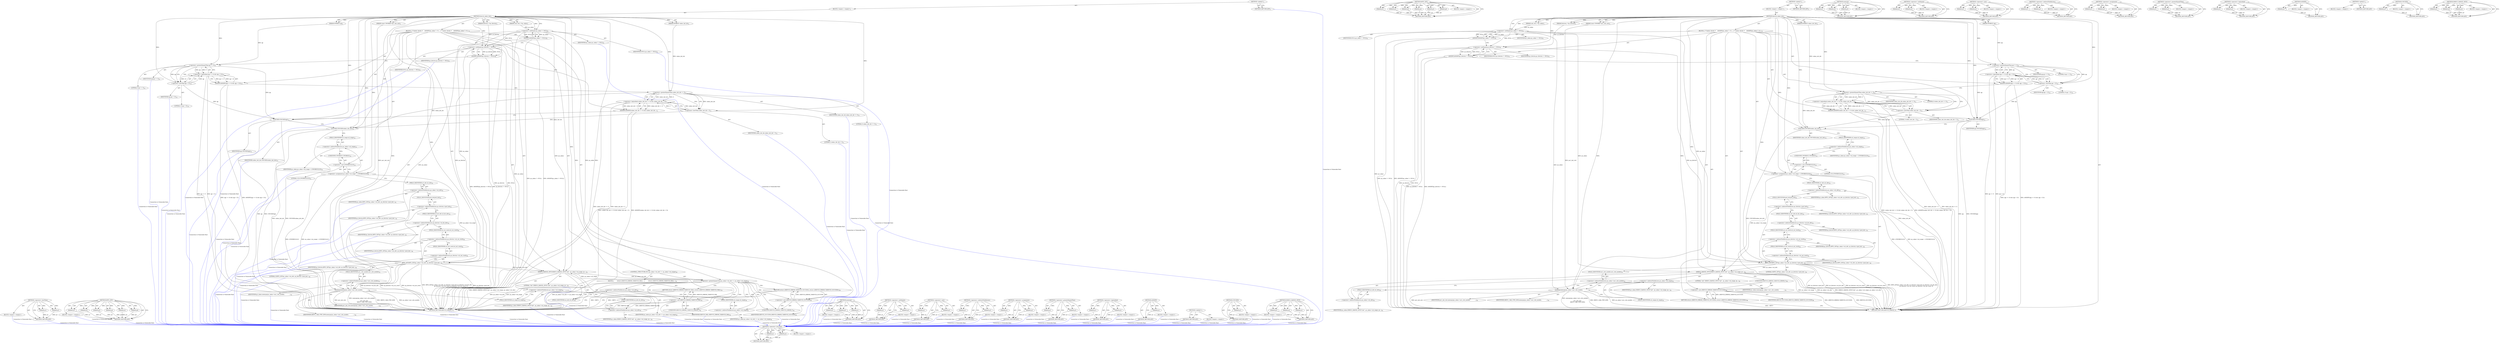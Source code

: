 digraph "DEBUG_RANGE_OFST" {
vulnerable_133 [label=<(METHOD,&lt;operator&gt;.lessThan)>];
vulnerable_134 [label=<(PARAM,p1)>];
vulnerable_135 [label=<(PARAM,p2)>];
vulnerable_136 [label=<(BLOCK,&lt;empty&gt;,&lt;empty&gt;)>];
vulnerable_137 [label=<(METHOD_RETURN,ANY)>];
vulnerable_157 [label=<(METHOD,BITS_GET)>];
vulnerable_158 [label=<(PARAM,p1)>];
vulnerable_159 [label=<(PARAM,p2)>];
vulnerable_160 [label=<(PARAM,p3)>];
vulnerable_161 [label=<(PARAM,p4)>];
vulnerable_162 [label=<(PARAM,p5)>];
vulnerable_163 [label=<(PARAM,p6)>];
vulnerable_164 [label=<(BLOCK,&lt;empty&gt;,&lt;empty&gt;)>];
vulnerable_165 [label=<(METHOD_RETURN,ANY)>];
vulnerable_6 [label=<(METHOD,&lt;global&gt;)<SUB>1</SUB>>];
vulnerable_7 [label=<(BLOCK,&lt;empty&gt;,&lt;empty&gt;)<SUB>1</SUB>>];
vulnerable_8 [label=<(METHOD,ihevcd_cabac_init)<SUB>1</SUB>>];
vulnerable_9 [label=<(PARAM,cab_ctxt_t *ps_cabac)<SUB>1</SUB>>];
vulnerable_10 [label=<(PARAM,bitstrm_t *ps_bitstrm)<SUB>2</SUB>>];
vulnerable_11 [label=<(PARAM,WORD32 qp)<SUB>3</SUB>>];
vulnerable_12 [label=<(PARAM,WORD32 cabac_init_idc)<SUB>4</SUB>>];
vulnerable_13 [label=<(PARAM,const UWORD8 *pu1_init_ctxt)<SUB>5</SUB>>];
vulnerable_14 [label=<(BLOCK,{
 /* Sanity checks */
    ASSERT(ps_cabac != N...,{
 /* Sanity checks */
    ASSERT(ps_cabac != N...)<SUB>6</SUB>>];
vulnerable_15 [label=<(ASSERT,ASSERT(ps_cabac != NULL))<SUB>8</SUB>>];
vulnerable_16 [label=<(&lt;operator&gt;.notEquals,ps_cabac != NULL)<SUB>8</SUB>>];
vulnerable_17 [label=<(IDENTIFIER,ps_cabac,ps_cabac != NULL)<SUB>8</SUB>>];
vulnerable_18 [label=<(IDENTIFIER,NULL,ps_cabac != NULL)<SUB>8</SUB>>];
vulnerable_19 [label=<(ASSERT,ASSERT(ps_bitstrm != NULL))<SUB>9</SUB>>];
vulnerable_20 [label=<(&lt;operator&gt;.notEquals,ps_bitstrm != NULL)<SUB>9</SUB>>];
vulnerable_21 [label=<(IDENTIFIER,ps_bitstrm,ps_bitstrm != NULL)<SUB>9</SUB>>];
vulnerable_22 [label=<(IDENTIFIER,NULL,ps_bitstrm != NULL)<SUB>9</SUB>>];
vulnerable_23 [label=<(ASSERT,ASSERT((qp &gt;= 0) &amp;&amp; (qp &lt; 52)))<SUB>10</SUB>>];
vulnerable_24 [label=<(&lt;operator&gt;.logicalAnd,(qp &gt;= 0) &amp;&amp; (qp &lt; 52))<SUB>10</SUB>>];
vulnerable_25 [label=<(&lt;operator&gt;.greaterEqualsThan,qp &gt;= 0)<SUB>10</SUB>>];
vulnerable_26 [label=<(IDENTIFIER,qp,qp &gt;= 0)<SUB>10</SUB>>];
vulnerable_27 [label=<(LITERAL,0,qp &gt;= 0)<SUB>10</SUB>>];
vulnerable_28 [label=<(&lt;operator&gt;.lessThan,qp &lt; 52)<SUB>10</SUB>>];
vulnerable_29 [label=<(IDENTIFIER,qp,qp &lt; 52)<SUB>10</SUB>>];
vulnerable_30 [label=<(LITERAL,52,qp &lt; 52)<SUB>10</SUB>>];
vulnerable_31 [label=<(ASSERT,ASSERT((cabac_init_idc &gt;= 0) &amp;&amp; (cabac_init_idc...)<SUB>11</SUB>>];
vulnerable_32 [label=<(&lt;operator&gt;.logicalAnd,(cabac_init_idc &gt;= 0) &amp;&amp; (cabac_init_idc &lt; 3))<SUB>11</SUB>>];
vulnerable_33 [label=<(&lt;operator&gt;.greaterEqualsThan,cabac_init_idc &gt;= 0)<SUB>11</SUB>>];
vulnerable_34 [label=<(IDENTIFIER,cabac_init_idc,cabac_init_idc &gt;= 0)<SUB>11</SUB>>];
vulnerable_35 [label=<(LITERAL,0,cabac_init_idc &gt;= 0)<SUB>11</SUB>>];
vulnerable_36 [label=<(&lt;operator&gt;.lessThan,cabac_init_idc &lt; 3)<SUB>11</SUB>>];
vulnerable_37 [label=<(IDENTIFIER,cabac_init_idc,cabac_init_idc &lt; 3)<SUB>11</SUB>>];
vulnerable_38 [label=<(LITERAL,3,cabac_init_idc &lt; 3)<SUB>11</SUB>>];
vulnerable_39 [label=<(UNUSED,UNUSED(qp))<SUB>12</SUB>>];
vulnerable_40 [label=<(IDENTIFIER,qp,UNUSED(qp))<SUB>12</SUB>>];
vulnerable_41 [label=<(UNUSED,UNUSED(cabac_init_idc))<SUB>13</SUB>>];
vulnerable_42 [label=<(IDENTIFIER,cabac_init_idc,UNUSED(cabac_init_idc))<SUB>13</SUB>>];
vulnerable_43 [label=<(&lt;operator&gt;.assignment,ps_cabac-&gt;u4_range = (UWORD32)510)<SUB>24</SUB>>];
vulnerable_44 [label=<(&lt;operator&gt;.indirectFieldAccess,ps_cabac-&gt;u4_range)<SUB>24</SUB>>];
vulnerable_45 [label=<(IDENTIFIER,ps_cabac,ps_cabac-&gt;u4_range = (UWORD32)510)<SUB>24</SUB>>];
vulnerable_46 [label=<(FIELD_IDENTIFIER,u4_range,u4_range)<SUB>24</SUB>>];
vulnerable_47 [label=<(&lt;operator&gt;.cast,(UWORD32)510)<SUB>24</SUB>>];
vulnerable_48 [label=<(UNKNOWN,UWORD32,UWORD32)<SUB>24</SUB>>];
vulnerable_49 [label=<(LITERAL,510,(UWORD32)510)<SUB>24</SUB>>];
vulnerable_50 [label=<(BITS_GET,BITS_GET(ps_cabac-&gt;u4_ofst, ps_bitstrm-&gt;pu4_buf...)<SUB>25</SUB>>];
vulnerable_51 [label=<(&lt;operator&gt;.indirectFieldAccess,ps_cabac-&gt;u4_ofst)<SUB>25</SUB>>];
vulnerable_52 [label=<(IDENTIFIER,ps_cabac,BITS_GET(ps_cabac-&gt;u4_ofst, ps_bitstrm-&gt;pu4_buf...)<SUB>25</SUB>>];
vulnerable_53 [label=<(FIELD_IDENTIFIER,u4_ofst,u4_ofst)<SUB>25</SUB>>];
vulnerable_54 [label=<(&lt;operator&gt;.indirectFieldAccess,ps_bitstrm-&gt;pu4_buf)<SUB>25</SUB>>];
vulnerable_55 [label=<(IDENTIFIER,ps_bitstrm,BITS_GET(ps_cabac-&gt;u4_ofst, ps_bitstrm-&gt;pu4_buf...)<SUB>25</SUB>>];
vulnerable_56 [label=<(FIELD_IDENTIFIER,pu4_buf,pu4_buf)<SUB>25</SUB>>];
vulnerable_57 [label=<(&lt;operator&gt;.indirectFieldAccess,ps_bitstrm-&gt;u4_bit_ofst)<SUB>25</SUB>>];
vulnerable_58 [label=<(IDENTIFIER,ps_bitstrm,BITS_GET(ps_cabac-&gt;u4_ofst, ps_bitstrm-&gt;pu4_buf...)<SUB>25</SUB>>];
vulnerable_59 [label=<(FIELD_IDENTIFIER,u4_bit_ofst,u4_bit_ofst)<SUB>25</SUB>>];
vulnerable_60 [label=<(&lt;operator&gt;.indirectFieldAccess,ps_bitstrm-&gt;u4_cur_word)<SUB>26</SUB>>];
vulnerable_61 [label=<(IDENTIFIER,ps_bitstrm,BITS_GET(ps_cabac-&gt;u4_ofst, ps_bitstrm-&gt;pu4_buf...)<SUB>26</SUB>>];
vulnerable_62 [label=<(FIELD_IDENTIFIER,u4_cur_word,u4_cur_word)<SUB>26</SUB>>];
vulnerable_63 [label=<(&lt;operator&gt;.indirectFieldAccess,ps_bitstrm-&gt;u4_nxt_word)<SUB>26</SUB>>];
vulnerable_64 [label=<(IDENTIFIER,ps_bitstrm,BITS_GET(ps_cabac-&gt;u4_ofst, ps_bitstrm-&gt;pu4_buf...)<SUB>26</SUB>>];
vulnerable_65 [label=<(FIELD_IDENTIFIER,u4_nxt_word,u4_nxt_word)<SUB>26</SUB>>];
vulnerable_66 [label=<(LITERAL,9,BITS_GET(ps_cabac-&gt;u4_ofst, ps_bitstrm-&gt;pu4_buf...)<SUB>26</SUB>>];
vulnerable_67 [label=<(memcpy,memcpy(ps_cabac-&gt;au1_ctxt_models,

            ...)<SUB>31</SUB>>];
vulnerable_68 [label=<(&lt;operator&gt;.indirectFieldAccess,ps_cabac-&gt;au1_ctxt_models)<SUB>31</SUB>>];
vulnerable_69 [label=<(IDENTIFIER,ps_cabac,memcpy(ps_cabac-&gt;au1_ctxt_models,

            ...)<SUB>31</SUB>>];
vulnerable_70 [label=<(FIELD_IDENTIFIER,au1_ctxt_models,au1_ctxt_models)<SUB>31</SUB>>];
vulnerable_71 [label=<(IDENTIFIER,pu1_init_ctxt,memcpy(ps_cabac-&gt;au1_ctxt_models,

            ...)<SUB>33</SUB>>];
vulnerable_72 [label=<(IDENTIFIER,IHEVC_CAB_CTXT_END,memcpy(ps_cabac-&gt;au1_ctxt_models,

            ...)<SUB>34</SUB>>];
vulnerable_73 [label=<(DEBUG_RANGE_OFST,DEBUG_RANGE_OFST(&quot;init&quot;, ps_cabac-&gt;u4_range, ps...)<SUB>35</SUB>>];
vulnerable_74 [label=<(LITERAL,&quot;init&quot;,DEBUG_RANGE_OFST(&quot;init&quot;, ps_cabac-&gt;u4_range, ps...)<SUB>35</SUB>>];
vulnerable_75 [label=<(&lt;operator&gt;.indirectFieldAccess,ps_cabac-&gt;u4_range)<SUB>35</SUB>>];
vulnerable_76 [label=<(IDENTIFIER,ps_cabac,DEBUG_RANGE_OFST(&quot;init&quot;, ps_cabac-&gt;u4_range, ps...)<SUB>35</SUB>>];
vulnerable_77 [label=<(FIELD_IDENTIFIER,u4_range,u4_range)<SUB>35</SUB>>];
vulnerable_78 [label=<(&lt;operator&gt;.indirectFieldAccess,ps_cabac-&gt;u4_ofst)<SUB>35</SUB>>];
vulnerable_79 [label=<(IDENTIFIER,ps_cabac,DEBUG_RANGE_OFST(&quot;init&quot;, ps_cabac-&gt;u4_range, ps...)<SUB>35</SUB>>];
vulnerable_80 [label=<(FIELD_IDENTIFIER,u4_ofst,u4_ofst)<SUB>35</SUB>>];
vulnerable_81 [label=<(RETURN,return ((IHEVCD_ERROR_T)IHEVCD_SUCCESS);,return ((IHEVCD_ERROR_T)IHEVCD_SUCCESS);)<SUB>36</SUB>>];
vulnerable_82 [label=<(&lt;operator&gt;.cast,(IHEVCD_ERROR_T)IHEVCD_SUCCESS)<SUB>36</SUB>>];
vulnerable_83 [label=<(UNKNOWN,IHEVCD_ERROR_T,IHEVCD_ERROR_T)<SUB>36</SUB>>];
vulnerable_84 [label=<(IDENTIFIER,IHEVCD_SUCCESS,(IHEVCD_ERROR_T)IHEVCD_SUCCESS)<SUB>36</SUB>>];
vulnerable_85 [label=<(METHOD_RETURN,IHEVCD_ERROR_T)<SUB>1</SUB>>];
vulnerable_87 [label=<(METHOD_RETURN,ANY)<SUB>1</SUB>>];
vulnerable_166 [label=<(METHOD,memcpy)>];
vulnerable_167 [label=<(PARAM,p1)>];
vulnerable_168 [label=<(PARAM,p2)>];
vulnerable_169 [label=<(PARAM,p3)>];
vulnerable_170 [label=<(BLOCK,&lt;empty&gt;,&lt;empty&gt;)>];
vulnerable_171 [label=<(METHOD_RETURN,ANY)>];
vulnerable_118 [label=<(METHOD,&lt;operator&gt;.notEquals)>];
vulnerable_119 [label=<(PARAM,p1)>];
vulnerable_120 [label=<(PARAM,p2)>];
vulnerable_121 [label=<(BLOCK,&lt;empty&gt;,&lt;empty&gt;)>];
vulnerable_122 [label=<(METHOD_RETURN,ANY)>];
vulnerable_152 [label=<(METHOD,&lt;operator&gt;.cast)>];
vulnerable_153 [label=<(PARAM,p1)>];
vulnerable_154 [label=<(PARAM,p2)>];
vulnerable_155 [label=<(BLOCK,&lt;empty&gt;,&lt;empty&gt;)>];
vulnerable_156 [label=<(METHOD_RETURN,ANY)>];
vulnerable_147 [label=<(METHOD,&lt;operator&gt;.indirectFieldAccess)>];
vulnerable_148 [label=<(PARAM,p1)>];
vulnerable_149 [label=<(PARAM,p2)>];
vulnerable_150 [label=<(BLOCK,&lt;empty&gt;,&lt;empty&gt;)>];
vulnerable_151 [label=<(METHOD_RETURN,ANY)>];
vulnerable_142 [label=<(METHOD,&lt;operator&gt;.assignment)>];
vulnerable_143 [label=<(PARAM,p1)>];
vulnerable_144 [label=<(PARAM,p2)>];
vulnerable_145 [label=<(BLOCK,&lt;empty&gt;,&lt;empty&gt;)>];
vulnerable_146 [label=<(METHOD_RETURN,ANY)>];
vulnerable_128 [label=<(METHOD,&lt;operator&gt;.greaterEqualsThan)>];
vulnerable_129 [label=<(PARAM,p1)>];
vulnerable_130 [label=<(PARAM,p2)>];
vulnerable_131 [label=<(BLOCK,&lt;empty&gt;,&lt;empty&gt;)>];
vulnerable_132 [label=<(METHOD_RETURN,ANY)>];
vulnerable_123 [label=<(METHOD,&lt;operator&gt;.logicalAnd)>];
vulnerable_124 [label=<(PARAM,p1)>];
vulnerable_125 [label=<(PARAM,p2)>];
vulnerable_126 [label=<(BLOCK,&lt;empty&gt;,&lt;empty&gt;)>];
vulnerable_127 [label=<(METHOD_RETURN,ANY)>];
vulnerable_114 [label=<(METHOD,ASSERT)>];
vulnerable_115 [label=<(PARAM,p1)>];
vulnerable_116 [label=<(BLOCK,&lt;empty&gt;,&lt;empty&gt;)>];
vulnerable_117 [label=<(METHOD_RETURN,ANY)>];
vulnerable_108 [label=<(METHOD,&lt;global&gt;)<SUB>1</SUB>>];
vulnerable_109 [label=<(BLOCK,&lt;empty&gt;,&lt;empty&gt;)>];
vulnerable_110 [label=<(METHOD_RETURN,ANY)>];
vulnerable_138 [label=<(METHOD,UNUSED)>];
vulnerable_139 [label=<(PARAM,p1)>];
vulnerable_140 [label=<(BLOCK,&lt;empty&gt;,&lt;empty&gt;)>];
vulnerable_141 [label=<(METHOD_RETURN,ANY)>];
vulnerable_172 [label=<(METHOD,DEBUG_RANGE_OFST)>];
vulnerable_173 [label=<(PARAM,p1)>];
vulnerable_174 [label=<(PARAM,p2)>];
vulnerable_175 [label=<(PARAM,p3)>];
vulnerable_176 [label=<(BLOCK,&lt;empty&gt;,&lt;empty&gt;)>];
vulnerable_177 [label=<(METHOD_RETURN,ANY)>];
fixed_146 [label=<(METHOD,&lt;operator&gt;.lessThan)>];
fixed_147 [label=<(PARAM,p1)>];
fixed_148 [label=<(PARAM,p2)>];
fixed_149 [label=<(BLOCK,&lt;empty&gt;,&lt;empty&gt;)>];
fixed_150 [label=<(METHOD_RETURN,ANY)>];
fixed_170 [label=<(METHOD,BITS_GET)>];
fixed_171 [label=<(PARAM,p1)>];
fixed_172 [label=<(PARAM,p2)>];
fixed_173 [label=<(PARAM,p3)>];
fixed_174 [label=<(PARAM,p4)>];
fixed_175 [label=<(PARAM,p5)>];
fixed_176 [label=<(PARAM,p6)>];
fixed_177 [label=<(BLOCK,&lt;empty&gt;,&lt;empty&gt;)>];
fixed_178 [label=<(METHOD_RETURN,ANY)>];
fixed_6 [label=<(METHOD,&lt;global&gt;)<SUB>1</SUB>>];
fixed_7 [label=<(BLOCK,&lt;empty&gt;,&lt;empty&gt;)<SUB>1</SUB>>];
fixed_8 [label=<(METHOD,ihevcd_cabac_init)<SUB>1</SUB>>];
fixed_9 [label=<(PARAM,cab_ctxt_t *ps_cabac)<SUB>1</SUB>>];
fixed_10 [label=<(PARAM,bitstrm_t *ps_bitstrm)<SUB>2</SUB>>];
fixed_11 [label=<(PARAM,WORD32 qp)<SUB>3</SUB>>];
fixed_12 [label=<(PARAM,WORD32 cabac_init_idc)<SUB>4</SUB>>];
fixed_13 [label=<(PARAM,const UWORD8 *pu1_init_ctxt)<SUB>5</SUB>>];
fixed_14 [label=<(BLOCK,{
 /* Sanity checks */
    ASSERT(ps_cabac != N...,{
 /* Sanity checks */
    ASSERT(ps_cabac != N...)<SUB>6</SUB>>];
fixed_15 [label=<(ASSERT,ASSERT(ps_cabac != NULL))<SUB>8</SUB>>];
fixed_16 [label=<(&lt;operator&gt;.notEquals,ps_cabac != NULL)<SUB>8</SUB>>];
fixed_17 [label=<(IDENTIFIER,ps_cabac,ps_cabac != NULL)<SUB>8</SUB>>];
fixed_18 [label=<(IDENTIFIER,NULL,ps_cabac != NULL)<SUB>8</SUB>>];
fixed_19 [label=<(ASSERT,ASSERT(ps_bitstrm != NULL))<SUB>9</SUB>>];
fixed_20 [label=<(&lt;operator&gt;.notEquals,ps_bitstrm != NULL)<SUB>9</SUB>>];
fixed_21 [label=<(IDENTIFIER,ps_bitstrm,ps_bitstrm != NULL)<SUB>9</SUB>>];
fixed_22 [label=<(IDENTIFIER,NULL,ps_bitstrm != NULL)<SUB>9</SUB>>];
fixed_23 [label=<(ASSERT,ASSERT((qp &gt;= 0) &amp;&amp; (qp &lt; 52)))<SUB>10</SUB>>];
fixed_24 [label=<(&lt;operator&gt;.logicalAnd,(qp &gt;= 0) &amp;&amp; (qp &lt; 52))<SUB>10</SUB>>];
fixed_25 [label=<(&lt;operator&gt;.greaterEqualsThan,qp &gt;= 0)<SUB>10</SUB>>];
fixed_26 [label=<(IDENTIFIER,qp,qp &gt;= 0)<SUB>10</SUB>>];
fixed_27 [label=<(LITERAL,0,qp &gt;= 0)<SUB>10</SUB>>];
fixed_28 [label=<(&lt;operator&gt;.lessThan,qp &lt; 52)<SUB>10</SUB>>];
fixed_29 [label=<(IDENTIFIER,qp,qp &lt; 52)<SUB>10</SUB>>];
fixed_30 [label=<(LITERAL,52,qp &lt; 52)<SUB>10</SUB>>];
fixed_31 [label=<(ASSERT,ASSERT((cabac_init_idc &gt;= 0) &amp;&amp; (cabac_init_idc...)<SUB>11</SUB>>];
fixed_32 [label=<(&lt;operator&gt;.logicalAnd,(cabac_init_idc &gt;= 0) &amp;&amp; (cabac_init_idc &lt; 3))<SUB>11</SUB>>];
fixed_33 [label=<(&lt;operator&gt;.greaterEqualsThan,cabac_init_idc &gt;= 0)<SUB>11</SUB>>];
fixed_34 [label=<(IDENTIFIER,cabac_init_idc,cabac_init_idc &gt;= 0)<SUB>11</SUB>>];
fixed_35 [label=<(LITERAL,0,cabac_init_idc &gt;= 0)<SUB>11</SUB>>];
fixed_36 [label=<(&lt;operator&gt;.lessThan,cabac_init_idc &lt; 3)<SUB>11</SUB>>];
fixed_37 [label=<(IDENTIFIER,cabac_init_idc,cabac_init_idc &lt; 3)<SUB>11</SUB>>];
fixed_38 [label=<(LITERAL,3,cabac_init_idc &lt; 3)<SUB>11</SUB>>];
fixed_39 [label=<(UNUSED,UNUSED(qp))<SUB>12</SUB>>];
fixed_40 [label=<(IDENTIFIER,qp,UNUSED(qp))<SUB>12</SUB>>];
fixed_41 [label=<(UNUSED,UNUSED(cabac_init_idc))<SUB>13</SUB>>];
fixed_42 [label=<(IDENTIFIER,cabac_init_idc,UNUSED(cabac_init_idc))<SUB>13</SUB>>];
fixed_43 [label=<(&lt;operator&gt;.assignment,ps_cabac-&gt;u4_range = (UWORD32)510)<SUB>24</SUB>>];
fixed_44 [label=<(&lt;operator&gt;.indirectFieldAccess,ps_cabac-&gt;u4_range)<SUB>24</SUB>>];
fixed_45 [label=<(IDENTIFIER,ps_cabac,ps_cabac-&gt;u4_range = (UWORD32)510)<SUB>24</SUB>>];
fixed_46 [label=<(FIELD_IDENTIFIER,u4_range,u4_range)<SUB>24</SUB>>];
fixed_47 [label=<(&lt;operator&gt;.cast,(UWORD32)510)<SUB>24</SUB>>];
fixed_48 [label=<(UNKNOWN,UWORD32,UWORD32)<SUB>24</SUB>>];
fixed_49 [label=<(LITERAL,510,(UWORD32)510)<SUB>24</SUB>>];
fixed_50 [label=<(BITS_GET,BITS_GET(ps_cabac-&gt;u4_ofst, ps_bitstrm-&gt;pu4_buf...)<SUB>25</SUB>>];
fixed_51 [label=<(&lt;operator&gt;.indirectFieldAccess,ps_cabac-&gt;u4_ofst)<SUB>25</SUB>>];
fixed_52 [label=<(IDENTIFIER,ps_cabac,BITS_GET(ps_cabac-&gt;u4_ofst, ps_bitstrm-&gt;pu4_buf...)<SUB>25</SUB>>];
fixed_53 [label=<(FIELD_IDENTIFIER,u4_ofst,u4_ofst)<SUB>25</SUB>>];
fixed_54 [label=<(&lt;operator&gt;.indirectFieldAccess,ps_bitstrm-&gt;pu4_buf)<SUB>25</SUB>>];
fixed_55 [label=<(IDENTIFIER,ps_bitstrm,BITS_GET(ps_cabac-&gt;u4_ofst, ps_bitstrm-&gt;pu4_buf...)<SUB>25</SUB>>];
fixed_56 [label=<(FIELD_IDENTIFIER,pu4_buf,pu4_buf)<SUB>25</SUB>>];
fixed_57 [label=<(&lt;operator&gt;.indirectFieldAccess,ps_bitstrm-&gt;u4_bit_ofst)<SUB>25</SUB>>];
fixed_58 [label=<(IDENTIFIER,ps_bitstrm,BITS_GET(ps_cabac-&gt;u4_ofst, ps_bitstrm-&gt;pu4_buf...)<SUB>25</SUB>>];
fixed_59 [label=<(FIELD_IDENTIFIER,u4_bit_ofst,u4_bit_ofst)<SUB>25</SUB>>];
fixed_60 [label=<(&lt;operator&gt;.indirectFieldAccess,ps_bitstrm-&gt;u4_cur_word)<SUB>26</SUB>>];
fixed_61 [label=<(IDENTIFIER,ps_bitstrm,BITS_GET(ps_cabac-&gt;u4_ofst, ps_bitstrm-&gt;pu4_buf...)<SUB>26</SUB>>];
fixed_62 [label=<(FIELD_IDENTIFIER,u4_cur_word,u4_cur_word)<SUB>26</SUB>>];
fixed_63 [label=<(&lt;operator&gt;.indirectFieldAccess,ps_bitstrm-&gt;u4_nxt_word)<SUB>26</SUB>>];
fixed_64 [label=<(IDENTIFIER,ps_bitstrm,BITS_GET(ps_cabac-&gt;u4_ofst, ps_bitstrm-&gt;pu4_buf...)<SUB>26</SUB>>];
fixed_65 [label=<(FIELD_IDENTIFIER,u4_nxt_word,u4_nxt_word)<SUB>26</SUB>>];
fixed_66 [label=<(LITERAL,9,BITS_GET(ps_cabac-&gt;u4_ofst, ps_bitstrm-&gt;pu4_buf...)<SUB>26</SUB>>];
fixed_67 [label=<(memcpy,memcpy(ps_cabac-&gt;au1_ctxt_models,

            ...)<SUB>31</SUB>>];
fixed_68 [label=<(&lt;operator&gt;.indirectFieldAccess,ps_cabac-&gt;au1_ctxt_models)<SUB>31</SUB>>];
fixed_69 [label=<(IDENTIFIER,ps_cabac,memcpy(ps_cabac-&gt;au1_ctxt_models,

            ...)<SUB>31</SUB>>];
fixed_70 [label=<(FIELD_IDENTIFIER,au1_ctxt_models,au1_ctxt_models)<SUB>31</SUB>>];
fixed_71 [label=<(IDENTIFIER,pu1_init_ctxt,memcpy(ps_cabac-&gt;au1_ctxt_models,

            ...)<SUB>33</SUB>>];
fixed_72 [label=<(IDENTIFIER,IHEVC_CAB_CTXT_END,memcpy(ps_cabac-&gt;au1_ctxt_models,

            ...)<SUB>34</SUB>>];
fixed_73 [label=<(DEBUG_RANGE_OFST,DEBUG_RANGE_OFST(&quot;init&quot;, ps_cabac-&gt;u4_range, ps...)<SUB>35</SUB>>];
fixed_74 [label=<(LITERAL,&quot;init&quot;,DEBUG_RANGE_OFST(&quot;init&quot;, ps_cabac-&gt;u4_range, ps...)<SUB>35</SUB>>];
fixed_75 [label=<(&lt;operator&gt;.indirectFieldAccess,ps_cabac-&gt;u4_range)<SUB>35</SUB>>];
fixed_76 [label=<(IDENTIFIER,ps_cabac,DEBUG_RANGE_OFST(&quot;init&quot;, ps_cabac-&gt;u4_range, ps...)<SUB>35</SUB>>];
fixed_77 [label=<(FIELD_IDENTIFIER,u4_range,u4_range)<SUB>35</SUB>>];
fixed_78 [label=<(&lt;operator&gt;.indirectFieldAccess,ps_cabac-&gt;u4_ofst)<SUB>35</SUB>>];
fixed_79 [label=<(IDENTIFIER,ps_cabac,DEBUG_RANGE_OFST(&quot;init&quot;, ps_cabac-&gt;u4_range, ps...)<SUB>35</SUB>>];
fixed_80 [label=<(FIELD_IDENTIFIER,u4_ofst,u4_ofst)<SUB>35</SUB>>];
fixed_81 [label=<(CONTROL_STRUCTURE,IF,if (ps_cabac-&gt;u4_ofst &gt;= ps_cabac-&gt;u4_range))<SUB>40</SUB>>];
fixed_82 [label=<(&lt;operator&gt;.greaterEqualsThan,ps_cabac-&gt;u4_ofst &gt;= ps_cabac-&gt;u4_range)<SUB>40</SUB>>];
fixed_83 [label=<(&lt;operator&gt;.indirectFieldAccess,ps_cabac-&gt;u4_ofst)<SUB>40</SUB>>];
fixed_84 [label=<(IDENTIFIER,ps_cabac,ps_cabac-&gt;u4_ofst &gt;= ps_cabac-&gt;u4_range)<SUB>40</SUB>>];
fixed_85 [label=<(FIELD_IDENTIFIER,u4_ofst,u4_ofst)<SUB>40</SUB>>];
fixed_86 [label=<(&lt;operator&gt;.indirectFieldAccess,ps_cabac-&gt;u4_range)<SUB>40</SUB>>];
fixed_87 [label=<(IDENTIFIER,ps_cabac,ps_cabac-&gt;u4_ofst &gt;= ps_cabac-&gt;u4_range)<SUB>40</SUB>>];
fixed_88 [label=<(FIELD_IDENTIFIER,u4_range,u4_range)<SUB>40</SUB>>];
fixed_89 [label=<(BLOCK,{
        return ((IHEVCD_ERROR_T)IHEVCD_FAIL);...,{
        return ((IHEVCD_ERROR_T)IHEVCD_FAIL);...)<SUB>41</SUB>>];
fixed_90 [label=<(RETURN,return ((IHEVCD_ERROR_T)IHEVCD_FAIL);,return ((IHEVCD_ERROR_T)IHEVCD_FAIL);)<SUB>42</SUB>>];
fixed_91 [label=<(&lt;operator&gt;.cast,(IHEVCD_ERROR_T)IHEVCD_FAIL)<SUB>42</SUB>>];
fixed_92 [label=<(UNKNOWN,IHEVCD_ERROR_T,IHEVCD_ERROR_T)<SUB>42</SUB>>];
fixed_93 [label=<(IDENTIFIER,IHEVCD_FAIL,(IHEVCD_ERROR_T)IHEVCD_FAIL)<SUB>42</SUB>>];
fixed_94 [label=<(RETURN,return ((IHEVCD_ERROR_T)IHEVCD_SUCCESS);,return ((IHEVCD_ERROR_T)IHEVCD_SUCCESS);)<SUB>45</SUB>>];
fixed_95 [label=<(&lt;operator&gt;.cast,(IHEVCD_ERROR_T)IHEVCD_SUCCESS)<SUB>45</SUB>>];
fixed_96 [label=<(UNKNOWN,IHEVCD_ERROR_T,IHEVCD_ERROR_T)<SUB>45</SUB>>];
fixed_97 [label=<(IDENTIFIER,IHEVCD_SUCCESS,(IHEVCD_ERROR_T)IHEVCD_SUCCESS)<SUB>45</SUB>>];
fixed_98 [label=<(METHOD_RETURN,IHEVCD_ERROR_T)<SUB>1</SUB>>];
fixed_100 [label=<(METHOD_RETURN,ANY)<SUB>1</SUB>>];
fixed_179 [label=<(METHOD,memcpy)>];
fixed_180 [label=<(PARAM,p1)>];
fixed_181 [label=<(PARAM,p2)>];
fixed_182 [label=<(PARAM,p3)>];
fixed_183 [label=<(BLOCK,&lt;empty&gt;,&lt;empty&gt;)>];
fixed_184 [label=<(METHOD_RETURN,ANY)>];
fixed_131 [label=<(METHOD,&lt;operator&gt;.notEquals)>];
fixed_132 [label=<(PARAM,p1)>];
fixed_133 [label=<(PARAM,p2)>];
fixed_134 [label=<(BLOCK,&lt;empty&gt;,&lt;empty&gt;)>];
fixed_135 [label=<(METHOD_RETURN,ANY)>];
fixed_165 [label=<(METHOD,&lt;operator&gt;.cast)>];
fixed_166 [label=<(PARAM,p1)>];
fixed_167 [label=<(PARAM,p2)>];
fixed_168 [label=<(BLOCK,&lt;empty&gt;,&lt;empty&gt;)>];
fixed_169 [label=<(METHOD_RETURN,ANY)>];
fixed_160 [label=<(METHOD,&lt;operator&gt;.indirectFieldAccess)>];
fixed_161 [label=<(PARAM,p1)>];
fixed_162 [label=<(PARAM,p2)>];
fixed_163 [label=<(BLOCK,&lt;empty&gt;,&lt;empty&gt;)>];
fixed_164 [label=<(METHOD_RETURN,ANY)>];
fixed_155 [label=<(METHOD,&lt;operator&gt;.assignment)>];
fixed_156 [label=<(PARAM,p1)>];
fixed_157 [label=<(PARAM,p2)>];
fixed_158 [label=<(BLOCK,&lt;empty&gt;,&lt;empty&gt;)>];
fixed_159 [label=<(METHOD_RETURN,ANY)>];
fixed_141 [label=<(METHOD,&lt;operator&gt;.greaterEqualsThan)>];
fixed_142 [label=<(PARAM,p1)>];
fixed_143 [label=<(PARAM,p2)>];
fixed_144 [label=<(BLOCK,&lt;empty&gt;,&lt;empty&gt;)>];
fixed_145 [label=<(METHOD_RETURN,ANY)>];
fixed_136 [label=<(METHOD,&lt;operator&gt;.logicalAnd)>];
fixed_137 [label=<(PARAM,p1)>];
fixed_138 [label=<(PARAM,p2)>];
fixed_139 [label=<(BLOCK,&lt;empty&gt;,&lt;empty&gt;)>];
fixed_140 [label=<(METHOD_RETURN,ANY)>];
fixed_127 [label=<(METHOD,ASSERT)>];
fixed_128 [label=<(PARAM,p1)>];
fixed_129 [label=<(BLOCK,&lt;empty&gt;,&lt;empty&gt;)>];
fixed_130 [label=<(METHOD_RETURN,ANY)>];
fixed_121 [label=<(METHOD,&lt;global&gt;)<SUB>1</SUB>>];
fixed_122 [label=<(BLOCK,&lt;empty&gt;,&lt;empty&gt;)>];
fixed_123 [label=<(METHOD_RETURN,ANY)>];
fixed_151 [label=<(METHOD,UNUSED)>];
fixed_152 [label=<(PARAM,p1)>];
fixed_153 [label=<(BLOCK,&lt;empty&gt;,&lt;empty&gt;)>];
fixed_154 [label=<(METHOD_RETURN,ANY)>];
fixed_185 [label=<(METHOD,DEBUG_RANGE_OFST)>];
fixed_186 [label=<(PARAM,p1)>];
fixed_187 [label=<(PARAM,p2)>];
fixed_188 [label=<(PARAM,p3)>];
fixed_189 [label=<(BLOCK,&lt;empty&gt;,&lt;empty&gt;)>];
fixed_190 [label=<(METHOD_RETURN,ANY)>];
vulnerable_133 -> vulnerable_134  [key=0, label="AST: "];
vulnerable_133 -> vulnerable_134  [key=1, label="DDG: "];
vulnerable_133 -> vulnerable_136  [key=0, label="AST: "];
vulnerable_133 -> vulnerable_135  [key=0, label="AST: "];
vulnerable_133 -> vulnerable_135  [key=1, label="DDG: "];
vulnerable_133 -> vulnerable_137  [key=0, label="AST: "];
vulnerable_133 -> vulnerable_137  [key=1, label="CFG: "];
vulnerable_134 -> vulnerable_137  [key=0, label="DDG: p1"];
vulnerable_135 -> vulnerable_137  [key=0, label="DDG: p2"];
vulnerable_157 -> vulnerable_158  [key=0, label="AST: "];
vulnerable_157 -> vulnerable_158  [key=1, label="DDG: "];
vulnerable_157 -> vulnerable_164  [key=0, label="AST: "];
vulnerable_157 -> vulnerable_159  [key=0, label="AST: "];
vulnerable_157 -> vulnerable_159  [key=1, label="DDG: "];
vulnerable_157 -> vulnerable_165  [key=0, label="AST: "];
vulnerable_157 -> vulnerable_165  [key=1, label="CFG: "];
vulnerable_157 -> vulnerable_160  [key=0, label="AST: "];
vulnerable_157 -> vulnerable_160  [key=1, label="DDG: "];
vulnerable_157 -> vulnerable_161  [key=0, label="AST: "];
vulnerable_157 -> vulnerable_161  [key=1, label="DDG: "];
vulnerable_157 -> vulnerable_162  [key=0, label="AST: "];
vulnerable_157 -> vulnerable_162  [key=1, label="DDG: "];
vulnerable_157 -> vulnerable_163  [key=0, label="AST: "];
vulnerable_157 -> vulnerable_163  [key=1, label="DDG: "];
vulnerable_158 -> vulnerable_165  [key=0, label="DDG: p1"];
vulnerable_159 -> vulnerable_165  [key=0, label="DDG: p2"];
vulnerable_160 -> vulnerable_165  [key=0, label="DDG: p3"];
vulnerable_161 -> vulnerable_165  [key=0, label="DDG: p4"];
vulnerable_162 -> vulnerable_165  [key=0, label="DDG: p5"];
vulnerable_163 -> vulnerable_165  [key=0, label="DDG: p6"];
vulnerable_6 -> vulnerable_7  [key=0, label="AST: "];
vulnerable_6 -> vulnerable_87  [key=0, label="AST: "];
vulnerable_6 -> vulnerable_87  [key=1, label="CFG: "];
vulnerable_7 -> vulnerable_8  [key=0, label="AST: "];
vulnerable_8 -> vulnerable_9  [key=0, label="AST: "];
vulnerable_8 -> vulnerable_9  [key=1, label="DDG: "];
vulnerable_8 -> vulnerable_10  [key=0, label="AST: "];
vulnerable_8 -> vulnerable_10  [key=1, label="DDG: "];
vulnerable_8 -> vulnerable_11  [key=0, label="AST: "];
vulnerable_8 -> vulnerable_11  [key=1, label="DDG: "];
vulnerable_8 -> vulnerable_12  [key=0, label="AST: "];
vulnerable_8 -> vulnerable_12  [key=1, label="DDG: "];
vulnerable_8 -> vulnerable_13  [key=0, label="AST: "];
vulnerable_8 -> vulnerable_13  [key=1, label="DDG: "];
vulnerable_8 -> vulnerable_14  [key=0, label="AST: "];
vulnerable_8 -> vulnerable_85  [key=0, label="AST: "];
vulnerable_8 -> vulnerable_16  [key=0, label="CFG: "];
vulnerable_8 -> vulnerable_16  [key=1, label="DDG: "];
vulnerable_8 -> vulnerable_43  [key=0, label="DDG: "];
vulnerable_8 -> vulnerable_39  [key=0, label="DDG: "];
vulnerable_8 -> vulnerable_41  [key=0, label="DDG: "];
vulnerable_8 -> vulnerable_50  [key=0, label="DDG: "];
vulnerable_8 -> vulnerable_67  [key=0, label="DDG: "];
vulnerable_8 -> vulnerable_73  [key=0, label="DDG: "];
vulnerable_8 -> vulnerable_82  [key=0, label="DDG: "];
vulnerable_8 -> vulnerable_20  [key=0, label="DDG: "];
vulnerable_8 -> vulnerable_47  [key=0, label="DDG: "];
vulnerable_8 -> vulnerable_25  [key=0, label="DDG: "];
vulnerable_8 -> vulnerable_28  [key=0, label="DDG: "];
vulnerable_8 -> vulnerable_33  [key=0, label="DDG: "];
vulnerable_8 -> vulnerable_36  [key=0, label="DDG: "];
vulnerable_9 -> vulnerable_16  [key=0, label="DDG: ps_cabac"];
vulnerable_10 -> vulnerable_20  [key=0, label="DDG: ps_bitstrm"];
vulnerable_11 -> vulnerable_25  [key=0, label="DDG: qp"];
vulnerable_12 -> vulnerable_33  [key=0, label="DDG: cabac_init_idc"];
vulnerable_13 -> vulnerable_67  [key=0, label="DDG: pu1_init_ctxt"];
vulnerable_14 -> vulnerable_15  [key=0, label="AST: "];
vulnerable_14 -> vulnerable_19  [key=0, label="AST: "];
vulnerable_14 -> vulnerable_23  [key=0, label="AST: "];
vulnerable_14 -> vulnerable_31  [key=0, label="AST: "];
vulnerable_14 -> vulnerable_39  [key=0, label="AST: "];
vulnerable_14 -> vulnerable_41  [key=0, label="AST: "];
vulnerable_14 -> vulnerable_43  [key=0, label="AST: "];
vulnerable_14 -> vulnerable_50  [key=0, label="AST: "];
vulnerable_14 -> vulnerable_67  [key=0, label="AST: "];
vulnerable_14 -> vulnerable_73  [key=0, label="AST: "];
vulnerable_14 -> vulnerable_81  [key=0, label="AST: "];
vulnerable_15 -> vulnerable_16  [key=0, label="AST: "];
vulnerable_15 -> vulnerable_20  [key=0, label="CFG: "];
vulnerable_15 -> vulnerable_85  [key=0, label="DDG: ps_cabac != NULL"];
vulnerable_15 -> vulnerable_85  [key=1, label="DDG: ASSERT(ps_cabac != NULL)"];
vulnerable_16 -> vulnerable_17  [key=0, label="AST: "];
vulnerable_16 -> vulnerable_18  [key=0, label="AST: "];
vulnerable_16 -> vulnerable_15  [key=0, label="CFG: "];
vulnerable_16 -> vulnerable_15  [key=1, label="DDG: ps_cabac"];
vulnerable_16 -> vulnerable_15  [key=2, label="DDG: NULL"];
vulnerable_16 -> vulnerable_85  [key=0, label="DDG: ps_cabac"];
vulnerable_16 -> vulnerable_50  [key=0, label="DDG: ps_cabac"];
vulnerable_16 -> vulnerable_67  [key=0, label="DDG: ps_cabac"];
vulnerable_16 -> vulnerable_73  [key=0, label="DDG: ps_cabac"];
vulnerable_16 -> vulnerable_20  [key=0, label="DDG: NULL"];
vulnerable_19 -> vulnerable_20  [key=0, label="AST: "];
vulnerable_19 -> vulnerable_25  [key=0, label="CFG: "];
vulnerable_19 -> vulnerable_85  [key=0, label="DDG: ps_bitstrm != NULL"];
vulnerable_19 -> vulnerable_85  [key=1, label="DDG: ASSERT(ps_bitstrm != NULL)"];
vulnerable_20 -> vulnerable_21  [key=0, label="AST: "];
vulnerable_20 -> vulnerable_22  [key=0, label="AST: "];
vulnerable_20 -> vulnerable_19  [key=0, label="CFG: "];
vulnerable_20 -> vulnerable_19  [key=1, label="DDG: ps_bitstrm"];
vulnerable_20 -> vulnerable_19  [key=2, label="DDG: NULL"];
vulnerable_20 -> vulnerable_85  [key=0, label="DDG: ps_bitstrm"];
vulnerable_20 -> vulnerable_85  [key=1, label="DDG: NULL"];
vulnerable_20 -> vulnerable_50  [key=0, label="DDG: ps_bitstrm"];
vulnerable_23 -> vulnerable_24  [key=0, label="AST: "];
vulnerable_23 -> vulnerable_33  [key=0, label="CFG: "];
vulnerable_23 -> vulnerable_85  [key=0, label="DDG: (qp &gt;= 0) &amp;&amp; (qp &lt; 52)"];
vulnerable_23 -> vulnerable_85  [key=1, label="DDG: ASSERT((qp &gt;= 0) &amp;&amp; (qp &lt; 52))"];
vulnerable_24 -> vulnerable_25  [key=0, label="AST: "];
vulnerable_24 -> vulnerable_28  [key=0, label="AST: "];
vulnerable_24 -> vulnerable_23  [key=0, label="CFG: "];
vulnerable_24 -> vulnerable_23  [key=1, label="DDG: qp &gt;= 0"];
vulnerable_24 -> vulnerable_23  [key=2, label="DDG: qp &lt; 52"];
vulnerable_24 -> vulnerable_85  [key=0, label="DDG: qp &gt;= 0"];
vulnerable_24 -> vulnerable_85  [key=1, label="DDG: qp &lt; 52"];
vulnerable_25 -> vulnerable_26  [key=0, label="AST: "];
vulnerable_25 -> vulnerable_27  [key=0, label="AST: "];
vulnerable_25 -> vulnerable_24  [key=0, label="CFG: "];
vulnerable_25 -> vulnerable_24  [key=1, label="DDG: qp"];
vulnerable_25 -> vulnerable_24  [key=2, label="DDG: 0"];
vulnerable_25 -> vulnerable_28  [key=0, label="CFG: "];
vulnerable_25 -> vulnerable_28  [key=1, label="DDG: qp"];
vulnerable_25 -> vulnerable_28  [key=2, label="CDG: "];
vulnerable_25 -> vulnerable_39  [key=0, label="DDG: qp"];
vulnerable_28 -> vulnerable_29  [key=0, label="AST: "];
vulnerable_28 -> vulnerable_30  [key=0, label="AST: "];
vulnerable_28 -> vulnerable_24  [key=0, label="CFG: "];
vulnerable_28 -> vulnerable_24  [key=1, label="DDG: qp"];
vulnerable_28 -> vulnerable_24  [key=2, label="DDG: 52"];
vulnerable_28 -> vulnerable_39  [key=0, label="DDG: qp"];
vulnerable_31 -> vulnerable_32  [key=0, label="AST: "];
vulnerable_31 -> vulnerable_39  [key=0, label="CFG: "];
vulnerable_31 -> vulnerable_85  [key=0, label="DDG: (cabac_init_idc &gt;= 0) &amp;&amp; (cabac_init_idc &lt; 3)"];
vulnerable_31 -> vulnerable_85  [key=1, label="DDG: ASSERT((cabac_init_idc &gt;= 0) &amp;&amp; (cabac_init_idc &lt; 3))"];
vulnerable_32 -> vulnerable_33  [key=0, label="AST: "];
vulnerable_32 -> vulnerable_36  [key=0, label="AST: "];
vulnerable_32 -> vulnerable_31  [key=0, label="CFG: "];
vulnerable_32 -> vulnerable_31  [key=1, label="DDG: cabac_init_idc &gt;= 0"];
vulnerable_32 -> vulnerable_31  [key=2, label="DDG: cabac_init_idc &lt; 3"];
vulnerable_32 -> vulnerable_85  [key=0, label="DDG: cabac_init_idc &gt;= 0"];
vulnerable_32 -> vulnerable_85  [key=1, label="DDG: cabac_init_idc &lt; 3"];
vulnerable_33 -> vulnerable_34  [key=0, label="AST: "];
vulnerable_33 -> vulnerable_35  [key=0, label="AST: "];
vulnerable_33 -> vulnerable_32  [key=0, label="CFG: "];
vulnerable_33 -> vulnerable_32  [key=1, label="DDG: cabac_init_idc"];
vulnerable_33 -> vulnerable_32  [key=2, label="DDG: 0"];
vulnerable_33 -> vulnerable_36  [key=0, label="CFG: "];
vulnerable_33 -> vulnerable_36  [key=1, label="DDG: cabac_init_idc"];
vulnerable_33 -> vulnerable_36  [key=2, label="CDG: "];
vulnerable_33 -> vulnerable_41  [key=0, label="DDG: cabac_init_idc"];
vulnerable_36 -> vulnerable_37  [key=0, label="AST: "];
vulnerable_36 -> vulnerable_38  [key=0, label="AST: "];
vulnerable_36 -> vulnerable_32  [key=0, label="CFG: "];
vulnerable_36 -> vulnerable_32  [key=1, label="DDG: cabac_init_idc"];
vulnerable_36 -> vulnerable_32  [key=2, label="DDG: 3"];
vulnerable_36 -> vulnerable_41  [key=0, label="DDG: cabac_init_idc"];
vulnerable_39 -> vulnerable_40  [key=0, label="AST: "];
vulnerable_39 -> vulnerable_41  [key=0, label="CFG: "];
vulnerable_39 -> vulnerable_85  [key=0, label="DDG: qp"];
vulnerable_39 -> vulnerable_85  [key=1, label="DDG: UNUSED(qp)"];
vulnerable_41 -> vulnerable_42  [key=0, label="AST: "];
vulnerable_41 -> vulnerable_46  [key=0, label="CFG: "];
vulnerable_41 -> vulnerable_85  [key=0, label="DDG: cabac_init_idc"];
vulnerable_41 -> vulnerable_85  [key=1, label="DDG: UNUSED(cabac_init_idc)"];
vulnerable_43 -> vulnerable_44  [key=0, label="AST: "];
vulnerable_43 -> vulnerable_47  [key=0, label="AST: "];
vulnerable_43 -> vulnerable_53  [key=0, label="CFG: "];
vulnerable_43 -> vulnerable_85  [key=0, label="DDG: (UWORD32)510"];
vulnerable_43 -> vulnerable_85  [key=1, label="DDG: ps_cabac-&gt;u4_range = (UWORD32)510"];
vulnerable_43 -> vulnerable_73  [key=0, label="DDG: ps_cabac-&gt;u4_range"];
vulnerable_44 -> vulnerable_45  [key=0, label="AST: "];
vulnerable_44 -> vulnerable_46  [key=0, label="AST: "];
vulnerable_44 -> vulnerable_48  [key=0, label="CFG: "];
vulnerable_46 -> vulnerable_44  [key=0, label="CFG: "];
vulnerable_47 -> vulnerable_48  [key=0, label="AST: "];
vulnerable_47 -> vulnerable_49  [key=0, label="AST: "];
vulnerable_47 -> vulnerable_43  [key=0, label="CFG: "];
vulnerable_48 -> vulnerable_47  [key=0, label="CFG: "];
vulnerable_50 -> vulnerable_51  [key=0, label="AST: "];
vulnerable_50 -> vulnerable_54  [key=0, label="AST: "];
vulnerable_50 -> vulnerable_57  [key=0, label="AST: "];
vulnerable_50 -> vulnerable_60  [key=0, label="AST: "];
vulnerable_50 -> vulnerable_63  [key=0, label="AST: "];
vulnerable_50 -> vulnerable_66  [key=0, label="AST: "];
vulnerable_50 -> vulnerable_70  [key=0, label="CFG: "];
vulnerable_50 -> vulnerable_85  [key=0, label="DDG: ps_bitstrm-&gt;pu4_buf"];
vulnerable_50 -> vulnerable_85  [key=1, label="DDG: ps_bitstrm-&gt;u4_bit_ofst"];
vulnerable_50 -> vulnerable_85  [key=2, label="DDG: ps_bitstrm-&gt;u4_cur_word"];
vulnerable_50 -> vulnerable_85  [key=3, label="DDG: ps_bitstrm-&gt;u4_nxt_word"];
vulnerable_50 -> vulnerable_85  [key=4, label="DDG: BITS_GET(ps_cabac-&gt;u4_ofst, ps_bitstrm-&gt;pu4_buf, ps_bitstrm-&gt;u4_bit_ofst,
                    ps_bitstrm-&gt;u4_cur_word, ps_bitstrm-&gt;u4_nxt_word, 9)"];
vulnerable_50 -> vulnerable_73  [key=0, label="DDG: ps_cabac-&gt;u4_ofst"];
vulnerable_51 -> vulnerable_52  [key=0, label="AST: "];
vulnerable_51 -> vulnerable_53  [key=0, label="AST: "];
vulnerable_51 -> vulnerable_56  [key=0, label="CFG: "];
vulnerable_53 -> vulnerable_51  [key=0, label="CFG: "];
vulnerable_54 -> vulnerable_55  [key=0, label="AST: "];
vulnerable_54 -> vulnerable_56  [key=0, label="AST: "];
vulnerable_54 -> vulnerable_59  [key=0, label="CFG: "];
vulnerable_56 -> vulnerable_54  [key=0, label="CFG: "];
vulnerable_57 -> vulnerable_58  [key=0, label="AST: "];
vulnerable_57 -> vulnerable_59  [key=0, label="AST: "];
vulnerable_57 -> vulnerable_62  [key=0, label="CFG: "];
vulnerable_59 -> vulnerable_57  [key=0, label="CFG: "];
vulnerable_60 -> vulnerable_61  [key=0, label="AST: "];
vulnerable_60 -> vulnerable_62  [key=0, label="AST: "];
vulnerable_60 -> vulnerable_65  [key=0, label="CFG: "];
vulnerable_62 -> vulnerable_60  [key=0, label="CFG: "];
vulnerable_63 -> vulnerable_64  [key=0, label="AST: "];
vulnerable_63 -> vulnerable_65  [key=0, label="AST: "];
vulnerable_63 -> vulnerable_50  [key=0, label="CFG: "];
vulnerable_65 -> vulnerable_63  [key=0, label="CFG: "];
vulnerable_67 -> vulnerable_68  [key=0, label="AST: "];
vulnerable_67 -> vulnerable_71  [key=0, label="AST: "];
vulnerable_67 -> vulnerable_72  [key=0, label="AST: "];
vulnerable_67 -> vulnerable_77  [key=0, label="CFG: "];
vulnerable_67 -> vulnerable_85  [key=0, label="DDG: ps_cabac-&gt;au1_ctxt_models"];
vulnerable_67 -> vulnerable_85  [key=1, label="DDG: pu1_init_ctxt"];
vulnerable_67 -> vulnerable_85  [key=2, label="DDG: memcpy(ps_cabac-&gt;au1_ctxt_models,

            pu1_init_ctxt,
            IHEVC_CAB_CTXT_END)"];
vulnerable_67 -> vulnerable_85  [key=3, label="DDG: IHEVC_CAB_CTXT_END"];
vulnerable_68 -> vulnerable_69  [key=0, label="AST: "];
vulnerable_68 -> vulnerable_70  [key=0, label="AST: "];
vulnerable_68 -> vulnerable_67  [key=0, label="CFG: "];
vulnerable_70 -> vulnerable_68  [key=0, label="CFG: "];
vulnerable_73 -> vulnerable_74  [key=0, label="AST: "];
vulnerable_73 -> vulnerable_75  [key=0, label="AST: "];
vulnerable_73 -> vulnerable_78  [key=0, label="AST: "];
vulnerable_73 -> vulnerable_83  [key=0, label="CFG: "];
vulnerable_73 -> vulnerable_85  [key=0, label="DDG: ps_cabac-&gt;u4_range"];
vulnerable_73 -> vulnerable_85  [key=1, label="DDG: ps_cabac-&gt;u4_ofst"];
vulnerable_73 -> vulnerable_85  [key=2, label="DDG: DEBUG_RANGE_OFST(&quot;init&quot;, ps_cabac-&gt;u4_range, ps_cabac-&gt;u4_ofst)"];
vulnerable_75 -> vulnerable_76  [key=0, label="AST: "];
vulnerable_75 -> vulnerable_77  [key=0, label="AST: "];
vulnerable_75 -> vulnerable_80  [key=0, label="CFG: "];
vulnerable_77 -> vulnerable_75  [key=0, label="CFG: "];
vulnerable_78 -> vulnerable_79  [key=0, label="AST: "];
vulnerable_78 -> vulnerable_80  [key=0, label="AST: "];
vulnerable_78 -> vulnerable_73  [key=0, label="CFG: "];
vulnerable_80 -> vulnerable_78  [key=0, label="CFG: "];
vulnerable_81 -> vulnerable_82  [key=0, label="AST: "];
vulnerable_81 -> vulnerable_85  [key=0, label="CFG: "];
vulnerable_81 -> vulnerable_85  [key=1, label="DDG: &lt;RET&gt;"];
vulnerable_82 -> vulnerable_83  [key=0, label="AST: "];
vulnerable_82 -> vulnerable_84  [key=0, label="AST: "];
vulnerable_82 -> vulnerable_81  [key=0, label="CFG: "];
vulnerable_82 -> vulnerable_81  [key=1, label="DDG: (IHEVCD_ERROR_T)IHEVCD_SUCCESS"];
vulnerable_82 -> vulnerable_85  [key=0, label="DDG: IHEVCD_SUCCESS"];
vulnerable_82 -> vulnerable_85  [key=1, label="DDG: (IHEVCD_ERROR_T)IHEVCD_SUCCESS"];
vulnerable_83 -> vulnerable_82  [key=0, label="CFG: "];
vulnerable_166 -> vulnerable_167  [key=0, label="AST: "];
vulnerable_166 -> vulnerable_167  [key=1, label="DDG: "];
vulnerable_166 -> vulnerable_170  [key=0, label="AST: "];
vulnerable_166 -> vulnerable_168  [key=0, label="AST: "];
vulnerable_166 -> vulnerable_168  [key=1, label="DDG: "];
vulnerable_166 -> vulnerable_171  [key=0, label="AST: "];
vulnerable_166 -> vulnerable_171  [key=1, label="CFG: "];
vulnerable_166 -> vulnerable_169  [key=0, label="AST: "];
vulnerable_166 -> vulnerable_169  [key=1, label="DDG: "];
vulnerable_167 -> vulnerable_171  [key=0, label="DDG: p1"];
vulnerable_168 -> vulnerable_171  [key=0, label="DDG: p2"];
vulnerable_169 -> vulnerable_171  [key=0, label="DDG: p3"];
vulnerable_118 -> vulnerable_119  [key=0, label="AST: "];
vulnerable_118 -> vulnerable_119  [key=1, label="DDG: "];
vulnerable_118 -> vulnerable_121  [key=0, label="AST: "];
vulnerable_118 -> vulnerable_120  [key=0, label="AST: "];
vulnerable_118 -> vulnerable_120  [key=1, label="DDG: "];
vulnerable_118 -> vulnerable_122  [key=0, label="AST: "];
vulnerable_118 -> vulnerable_122  [key=1, label="CFG: "];
vulnerable_119 -> vulnerable_122  [key=0, label="DDG: p1"];
vulnerable_120 -> vulnerable_122  [key=0, label="DDG: p2"];
vulnerable_152 -> vulnerable_153  [key=0, label="AST: "];
vulnerable_152 -> vulnerable_153  [key=1, label="DDG: "];
vulnerable_152 -> vulnerable_155  [key=0, label="AST: "];
vulnerable_152 -> vulnerable_154  [key=0, label="AST: "];
vulnerable_152 -> vulnerable_154  [key=1, label="DDG: "];
vulnerable_152 -> vulnerable_156  [key=0, label="AST: "];
vulnerable_152 -> vulnerable_156  [key=1, label="CFG: "];
vulnerable_153 -> vulnerable_156  [key=0, label="DDG: p1"];
vulnerable_154 -> vulnerable_156  [key=0, label="DDG: p2"];
vulnerable_147 -> vulnerable_148  [key=0, label="AST: "];
vulnerable_147 -> vulnerable_148  [key=1, label="DDG: "];
vulnerable_147 -> vulnerable_150  [key=0, label="AST: "];
vulnerable_147 -> vulnerable_149  [key=0, label="AST: "];
vulnerable_147 -> vulnerable_149  [key=1, label="DDG: "];
vulnerable_147 -> vulnerable_151  [key=0, label="AST: "];
vulnerable_147 -> vulnerable_151  [key=1, label="CFG: "];
vulnerable_148 -> vulnerable_151  [key=0, label="DDG: p1"];
vulnerable_149 -> vulnerable_151  [key=0, label="DDG: p2"];
vulnerable_142 -> vulnerable_143  [key=0, label="AST: "];
vulnerable_142 -> vulnerable_143  [key=1, label="DDG: "];
vulnerable_142 -> vulnerable_145  [key=0, label="AST: "];
vulnerable_142 -> vulnerable_144  [key=0, label="AST: "];
vulnerable_142 -> vulnerable_144  [key=1, label="DDG: "];
vulnerable_142 -> vulnerable_146  [key=0, label="AST: "];
vulnerable_142 -> vulnerable_146  [key=1, label="CFG: "];
vulnerable_143 -> vulnerable_146  [key=0, label="DDG: p1"];
vulnerable_144 -> vulnerable_146  [key=0, label="DDG: p2"];
vulnerable_128 -> vulnerable_129  [key=0, label="AST: "];
vulnerable_128 -> vulnerable_129  [key=1, label="DDG: "];
vulnerable_128 -> vulnerable_131  [key=0, label="AST: "];
vulnerable_128 -> vulnerable_130  [key=0, label="AST: "];
vulnerable_128 -> vulnerable_130  [key=1, label="DDG: "];
vulnerable_128 -> vulnerable_132  [key=0, label="AST: "];
vulnerable_128 -> vulnerable_132  [key=1, label="CFG: "];
vulnerable_129 -> vulnerable_132  [key=0, label="DDG: p1"];
vulnerable_130 -> vulnerable_132  [key=0, label="DDG: p2"];
vulnerable_123 -> vulnerable_124  [key=0, label="AST: "];
vulnerable_123 -> vulnerable_124  [key=1, label="DDG: "];
vulnerable_123 -> vulnerable_126  [key=0, label="AST: "];
vulnerable_123 -> vulnerable_125  [key=0, label="AST: "];
vulnerable_123 -> vulnerable_125  [key=1, label="DDG: "];
vulnerable_123 -> vulnerable_127  [key=0, label="AST: "];
vulnerable_123 -> vulnerable_127  [key=1, label="CFG: "];
vulnerable_124 -> vulnerable_127  [key=0, label="DDG: p1"];
vulnerable_125 -> vulnerable_127  [key=0, label="DDG: p2"];
vulnerable_114 -> vulnerable_115  [key=0, label="AST: "];
vulnerable_114 -> vulnerable_115  [key=1, label="DDG: "];
vulnerable_114 -> vulnerable_116  [key=0, label="AST: "];
vulnerable_114 -> vulnerable_117  [key=0, label="AST: "];
vulnerable_114 -> vulnerable_117  [key=1, label="CFG: "];
vulnerable_115 -> vulnerable_117  [key=0, label="DDG: p1"];
vulnerable_108 -> vulnerable_109  [key=0, label="AST: "];
vulnerable_108 -> vulnerable_110  [key=0, label="AST: "];
vulnerable_108 -> vulnerable_110  [key=1, label="CFG: "];
vulnerable_138 -> vulnerable_139  [key=0, label="AST: "];
vulnerable_138 -> vulnerable_139  [key=1, label="DDG: "];
vulnerable_138 -> vulnerable_140  [key=0, label="AST: "];
vulnerable_138 -> vulnerable_141  [key=0, label="AST: "];
vulnerable_138 -> vulnerable_141  [key=1, label="CFG: "];
vulnerable_139 -> vulnerable_141  [key=0, label="DDG: p1"];
vulnerable_172 -> vulnerable_173  [key=0, label="AST: "];
vulnerable_172 -> vulnerable_173  [key=1, label="DDG: "];
vulnerable_172 -> vulnerable_176  [key=0, label="AST: "];
vulnerable_172 -> vulnerable_174  [key=0, label="AST: "];
vulnerable_172 -> vulnerable_174  [key=1, label="DDG: "];
vulnerable_172 -> vulnerable_177  [key=0, label="AST: "];
vulnerable_172 -> vulnerable_177  [key=1, label="CFG: "];
vulnerable_172 -> vulnerable_175  [key=0, label="AST: "];
vulnerable_172 -> vulnerable_175  [key=1, label="DDG: "];
vulnerable_173 -> vulnerable_177  [key=0, label="DDG: p1"];
vulnerable_174 -> vulnerable_177  [key=0, label="DDG: p2"];
vulnerable_175 -> vulnerable_177  [key=0, label="DDG: p3"];
fixed_146 -> fixed_147  [key=0, label="AST: "];
fixed_146 -> fixed_147  [key=1, label="DDG: "];
fixed_146 -> fixed_149  [key=0, label="AST: "];
fixed_146 -> fixed_148  [key=0, label="AST: "];
fixed_146 -> fixed_148  [key=1, label="DDG: "];
fixed_146 -> fixed_150  [key=0, label="AST: "];
fixed_146 -> fixed_150  [key=1, label="CFG: "];
fixed_147 -> fixed_150  [key=0, label="DDG: p1"];
fixed_148 -> fixed_150  [key=0, label="DDG: p2"];
fixed_149 -> vulnerable_133  [color=blue, key=0, label="Connection to Vulnerable Root", penwidth="2.0", style=dashed];
fixed_150 -> vulnerable_133  [color=blue, key=0, label="Connection to Vulnerable Root", penwidth="2.0", style=dashed];
fixed_170 -> fixed_171  [key=0, label="AST: "];
fixed_170 -> fixed_171  [key=1, label="DDG: "];
fixed_170 -> fixed_177  [key=0, label="AST: "];
fixed_170 -> fixed_172  [key=0, label="AST: "];
fixed_170 -> fixed_172  [key=1, label="DDG: "];
fixed_170 -> fixed_178  [key=0, label="AST: "];
fixed_170 -> fixed_178  [key=1, label="CFG: "];
fixed_170 -> fixed_173  [key=0, label="AST: "];
fixed_170 -> fixed_173  [key=1, label="DDG: "];
fixed_170 -> fixed_174  [key=0, label="AST: "];
fixed_170 -> fixed_174  [key=1, label="DDG: "];
fixed_170 -> fixed_175  [key=0, label="AST: "];
fixed_170 -> fixed_175  [key=1, label="DDG: "];
fixed_170 -> fixed_176  [key=0, label="AST: "];
fixed_170 -> fixed_176  [key=1, label="DDG: "];
fixed_171 -> fixed_178  [key=0, label="DDG: p1"];
fixed_172 -> fixed_178  [key=0, label="DDG: p2"];
fixed_173 -> fixed_178  [key=0, label="DDG: p3"];
fixed_174 -> fixed_178  [key=0, label="DDG: p4"];
fixed_175 -> fixed_178  [key=0, label="DDG: p5"];
fixed_176 -> fixed_178  [key=0, label="DDG: p6"];
fixed_177 -> vulnerable_133  [color=blue, key=0, label="Connection to Vulnerable Root", penwidth="2.0", style=dashed];
fixed_178 -> vulnerable_133  [color=blue, key=0, label="Connection to Vulnerable Root", penwidth="2.0", style=dashed];
fixed_6 -> fixed_7  [key=0, label="AST: "];
fixed_6 -> fixed_100  [key=0, label="AST: "];
fixed_6 -> fixed_100  [key=1, label="CFG: "];
fixed_7 -> fixed_8  [key=0, label="AST: "];
fixed_8 -> fixed_9  [key=0, label="AST: "];
fixed_8 -> fixed_9  [key=1, label="DDG: "];
fixed_8 -> fixed_10  [key=0, label="AST: "];
fixed_8 -> fixed_10  [key=1, label="DDG: "];
fixed_8 -> fixed_11  [key=0, label="AST: "];
fixed_8 -> fixed_11  [key=1, label="DDG: "];
fixed_8 -> fixed_12  [key=0, label="AST: "];
fixed_8 -> fixed_12  [key=1, label="DDG: "];
fixed_8 -> fixed_13  [key=0, label="AST: "];
fixed_8 -> fixed_13  [key=1, label="DDG: "];
fixed_8 -> fixed_14  [key=0, label="AST: "];
fixed_8 -> fixed_98  [key=0, label="AST: "];
fixed_8 -> fixed_16  [key=0, label="CFG: "];
fixed_8 -> fixed_16  [key=1, label="DDG: "];
fixed_8 -> fixed_43  [key=0, label="DDG: "];
fixed_8 -> fixed_39  [key=0, label="DDG: "];
fixed_8 -> fixed_41  [key=0, label="DDG: "];
fixed_8 -> fixed_50  [key=0, label="DDG: "];
fixed_8 -> fixed_67  [key=0, label="DDG: "];
fixed_8 -> fixed_73  [key=0, label="DDG: "];
fixed_8 -> fixed_95  [key=0, label="DDG: "];
fixed_8 -> fixed_20  [key=0, label="DDG: "];
fixed_8 -> fixed_47  [key=0, label="DDG: "];
fixed_8 -> fixed_25  [key=0, label="DDG: "];
fixed_8 -> fixed_28  [key=0, label="DDG: "];
fixed_8 -> fixed_33  [key=0, label="DDG: "];
fixed_8 -> fixed_36  [key=0, label="DDG: "];
fixed_8 -> fixed_91  [key=0, label="DDG: "];
fixed_9 -> fixed_16  [key=0, label="DDG: ps_cabac"];
fixed_10 -> fixed_20  [key=0, label="DDG: ps_bitstrm"];
fixed_11 -> fixed_25  [key=0, label="DDG: qp"];
fixed_12 -> fixed_33  [key=0, label="DDG: cabac_init_idc"];
fixed_13 -> fixed_67  [key=0, label="DDG: pu1_init_ctxt"];
fixed_14 -> fixed_15  [key=0, label="AST: "];
fixed_14 -> fixed_19  [key=0, label="AST: "];
fixed_14 -> fixed_23  [key=0, label="AST: "];
fixed_14 -> fixed_31  [key=0, label="AST: "];
fixed_14 -> fixed_39  [key=0, label="AST: "];
fixed_14 -> fixed_41  [key=0, label="AST: "];
fixed_14 -> fixed_43  [key=0, label="AST: "];
fixed_14 -> fixed_50  [key=0, label="AST: "];
fixed_14 -> fixed_67  [key=0, label="AST: "];
fixed_14 -> fixed_73  [key=0, label="AST: "];
fixed_14 -> fixed_81  [key=0, label="AST: "];
fixed_14 -> fixed_94  [key=0, label="AST: "];
fixed_15 -> fixed_16  [key=0, label="AST: "];
fixed_15 -> fixed_20  [key=0, label="CFG: "];
fixed_15 -> fixed_98  [key=0, label="DDG: ps_cabac != NULL"];
fixed_15 -> fixed_98  [key=1, label="DDG: ASSERT(ps_cabac != NULL)"];
fixed_16 -> fixed_17  [key=0, label="AST: "];
fixed_16 -> fixed_18  [key=0, label="AST: "];
fixed_16 -> fixed_15  [key=0, label="CFG: "];
fixed_16 -> fixed_15  [key=1, label="DDG: ps_cabac"];
fixed_16 -> fixed_15  [key=2, label="DDG: NULL"];
fixed_16 -> fixed_98  [key=0, label="DDG: ps_cabac"];
fixed_16 -> fixed_50  [key=0, label="DDG: ps_cabac"];
fixed_16 -> fixed_67  [key=0, label="DDG: ps_cabac"];
fixed_16 -> fixed_73  [key=0, label="DDG: ps_cabac"];
fixed_16 -> fixed_20  [key=0, label="DDG: NULL"];
fixed_16 -> fixed_82  [key=0, label="DDG: ps_cabac"];
fixed_17 -> vulnerable_133  [color=blue, key=0, label="Connection to Vulnerable Root", penwidth="2.0", style=dashed];
fixed_18 -> vulnerable_133  [color=blue, key=0, label="Connection to Vulnerable Root", penwidth="2.0", style=dashed];
fixed_19 -> fixed_20  [key=0, label="AST: "];
fixed_19 -> fixed_25  [key=0, label="CFG: "];
fixed_19 -> fixed_98  [key=0, label="DDG: ps_bitstrm != NULL"];
fixed_19 -> fixed_98  [key=1, label="DDG: ASSERT(ps_bitstrm != NULL)"];
fixed_20 -> fixed_21  [key=0, label="AST: "];
fixed_20 -> fixed_22  [key=0, label="AST: "];
fixed_20 -> fixed_19  [key=0, label="CFG: "];
fixed_20 -> fixed_19  [key=1, label="DDG: ps_bitstrm"];
fixed_20 -> fixed_19  [key=2, label="DDG: NULL"];
fixed_20 -> fixed_98  [key=0, label="DDG: ps_bitstrm"];
fixed_20 -> fixed_98  [key=1, label="DDG: NULL"];
fixed_20 -> fixed_50  [key=0, label="DDG: ps_bitstrm"];
fixed_21 -> vulnerable_133  [color=blue, key=0, label="Connection to Vulnerable Root", penwidth="2.0", style=dashed];
fixed_22 -> vulnerable_133  [color=blue, key=0, label="Connection to Vulnerable Root", penwidth="2.0", style=dashed];
fixed_23 -> fixed_24  [key=0, label="AST: "];
fixed_23 -> fixed_33  [key=0, label="CFG: "];
fixed_23 -> fixed_98  [key=0, label="DDG: (qp &gt;= 0) &amp;&amp; (qp &lt; 52)"];
fixed_23 -> fixed_98  [key=1, label="DDG: ASSERT((qp &gt;= 0) &amp;&amp; (qp &lt; 52))"];
fixed_24 -> fixed_25  [key=0, label="AST: "];
fixed_24 -> fixed_28  [key=0, label="AST: "];
fixed_24 -> fixed_23  [key=0, label="CFG: "];
fixed_24 -> fixed_23  [key=1, label="DDG: qp &gt;= 0"];
fixed_24 -> fixed_23  [key=2, label="DDG: qp &lt; 52"];
fixed_24 -> fixed_98  [key=0, label="DDG: qp &gt;= 0"];
fixed_24 -> fixed_98  [key=1, label="DDG: qp &lt; 52"];
fixed_25 -> fixed_26  [key=0, label="AST: "];
fixed_25 -> fixed_27  [key=0, label="AST: "];
fixed_25 -> fixed_24  [key=0, label="CFG: "];
fixed_25 -> fixed_24  [key=1, label="DDG: qp"];
fixed_25 -> fixed_24  [key=2, label="DDG: 0"];
fixed_25 -> fixed_28  [key=0, label="CFG: "];
fixed_25 -> fixed_28  [key=1, label="DDG: qp"];
fixed_25 -> fixed_28  [key=2, label="CDG: "];
fixed_25 -> fixed_39  [key=0, label="DDG: qp"];
fixed_26 -> vulnerable_133  [color=blue, key=0, label="Connection to Vulnerable Root", penwidth="2.0", style=dashed];
fixed_27 -> vulnerable_133  [color=blue, key=0, label="Connection to Vulnerable Root", penwidth="2.0", style=dashed];
fixed_28 -> fixed_29  [key=0, label="AST: "];
fixed_28 -> fixed_30  [key=0, label="AST: "];
fixed_28 -> fixed_24  [key=0, label="CFG: "];
fixed_28 -> fixed_24  [key=1, label="DDG: qp"];
fixed_28 -> fixed_24  [key=2, label="DDG: 52"];
fixed_28 -> fixed_39  [key=0, label="DDG: qp"];
fixed_29 -> vulnerable_133  [color=blue, key=0, label="Connection to Vulnerable Root", penwidth="2.0", style=dashed];
fixed_30 -> vulnerable_133  [color=blue, key=0, label="Connection to Vulnerable Root", penwidth="2.0", style=dashed];
fixed_31 -> fixed_32  [key=0, label="AST: "];
fixed_31 -> fixed_39  [key=0, label="CFG: "];
fixed_31 -> fixed_98  [key=0, label="DDG: (cabac_init_idc &gt;= 0) &amp;&amp; (cabac_init_idc &lt; 3)"];
fixed_31 -> fixed_98  [key=1, label="DDG: ASSERT((cabac_init_idc &gt;= 0) &amp;&amp; (cabac_init_idc &lt; 3))"];
fixed_32 -> fixed_33  [key=0, label="AST: "];
fixed_32 -> fixed_36  [key=0, label="AST: "];
fixed_32 -> fixed_31  [key=0, label="CFG: "];
fixed_32 -> fixed_31  [key=1, label="DDG: cabac_init_idc &gt;= 0"];
fixed_32 -> fixed_31  [key=2, label="DDG: cabac_init_idc &lt; 3"];
fixed_32 -> fixed_98  [key=0, label="DDG: cabac_init_idc &gt;= 0"];
fixed_32 -> fixed_98  [key=1, label="DDG: cabac_init_idc &lt; 3"];
fixed_33 -> fixed_34  [key=0, label="AST: "];
fixed_33 -> fixed_35  [key=0, label="AST: "];
fixed_33 -> fixed_32  [key=0, label="CFG: "];
fixed_33 -> fixed_32  [key=1, label="DDG: cabac_init_idc"];
fixed_33 -> fixed_32  [key=2, label="DDG: 0"];
fixed_33 -> fixed_36  [key=0, label="CFG: "];
fixed_33 -> fixed_36  [key=1, label="DDG: cabac_init_idc"];
fixed_33 -> fixed_36  [key=2, label="CDG: "];
fixed_33 -> fixed_41  [key=0, label="DDG: cabac_init_idc"];
fixed_34 -> vulnerable_133  [color=blue, key=0, label="Connection to Vulnerable Root", penwidth="2.0", style=dashed];
fixed_35 -> vulnerable_133  [color=blue, key=0, label="Connection to Vulnerable Root", penwidth="2.0", style=dashed];
fixed_36 -> fixed_37  [key=0, label="AST: "];
fixed_36 -> fixed_38  [key=0, label="AST: "];
fixed_36 -> fixed_32  [key=0, label="CFG: "];
fixed_36 -> fixed_32  [key=1, label="DDG: cabac_init_idc"];
fixed_36 -> fixed_32  [key=2, label="DDG: 3"];
fixed_36 -> fixed_41  [key=0, label="DDG: cabac_init_idc"];
fixed_37 -> vulnerable_133  [color=blue, key=0, label="Connection to Vulnerable Root", penwidth="2.0", style=dashed];
fixed_38 -> vulnerable_133  [color=blue, key=0, label="Connection to Vulnerable Root", penwidth="2.0", style=dashed];
fixed_39 -> fixed_40  [key=0, label="AST: "];
fixed_39 -> fixed_41  [key=0, label="CFG: "];
fixed_39 -> fixed_98  [key=0, label="DDG: qp"];
fixed_39 -> fixed_98  [key=1, label="DDG: UNUSED(qp)"];
fixed_40 -> vulnerable_133  [color=blue, key=0, label="Connection to Vulnerable Root", penwidth="2.0", style=dashed];
fixed_41 -> fixed_42  [key=0, label="AST: "];
fixed_41 -> fixed_46  [key=0, label="CFG: "];
fixed_41 -> fixed_98  [key=0, label="DDG: cabac_init_idc"];
fixed_41 -> fixed_98  [key=1, label="DDG: UNUSED(cabac_init_idc)"];
fixed_42 -> vulnerable_133  [color=blue, key=0, label="Connection to Vulnerable Root", penwidth="2.0", style=dashed];
fixed_43 -> fixed_44  [key=0, label="AST: "];
fixed_43 -> fixed_47  [key=0, label="AST: "];
fixed_43 -> fixed_53  [key=0, label="CFG: "];
fixed_43 -> fixed_98  [key=0, label="DDG: (UWORD32)510"];
fixed_43 -> fixed_98  [key=1, label="DDG: ps_cabac-&gt;u4_range = (UWORD32)510"];
fixed_43 -> fixed_73  [key=0, label="DDG: ps_cabac-&gt;u4_range"];
fixed_44 -> fixed_45  [key=0, label="AST: "];
fixed_44 -> fixed_46  [key=0, label="AST: "];
fixed_44 -> fixed_48  [key=0, label="CFG: "];
fixed_45 -> vulnerable_133  [color=blue, key=0, label="Connection to Vulnerable Root", penwidth="2.0", style=dashed];
fixed_46 -> fixed_44  [key=0, label="CFG: "];
fixed_47 -> fixed_48  [key=0, label="AST: "];
fixed_47 -> fixed_49  [key=0, label="AST: "];
fixed_47 -> fixed_43  [key=0, label="CFG: "];
fixed_48 -> fixed_47  [key=0, label="CFG: "];
fixed_49 -> vulnerable_133  [color=blue, key=0, label="Connection to Vulnerable Root", penwidth="2.0", style=dashed];
fixed_50 -> fixed_51  [key=0, label="AST: "];
fixed_50 -> fixed_54  [key=0, label="AST: "];
fixed_50 -> fixed_57  [key=0, label="AST: "];
fixed_50 -> fixed_60  [key=0, label="AST: "];
fixed_50 -> fixed_63  [key=0, label="AST: "];
fixed_50 -> fixed_66  [key=0, label="AST: "];
fixed_50 -> fixed_70  [key=0, label="CFG: "];
fixed_50 -> fixed_98  [key=0, label="DDG: ps_bitstrm-&gt;pu4_buf"];
fixed_50 -> fixed_98  [key=1, label="DDG: ps_bitstrm-&gt;u4_bit_ofst"];
fixed_50 -> fixed_98  [key=2, label="DDG: ps_bitstrm-&gt;u4_cur_word"];
fixed_50 -> fixed_98  [key=3, label="DDG: ps_bitstrm-&gt;u4_nxt_word"];
fixed_50 -> fixed_98  [key=4, label="DDG: BITS_GET(ps_cabac-&gt;u4_ofst, ps_bitstrm-&gt;pu4_buf, ps_bitstrm-&gt;u4_bit_ofst,
                    ps_bitstrm-&gt;u4_cur_word, ps_bitstrm-&gt;u4_nxt_word, 9)"];
fixed_50 -> fixed_73  [key=0, label="DDG: ps_cabac-&gt;u4_ofst"];
fixed_51 -> fixed_52  [key=0, label="AST: "];
fixed_51 -> fixed_53  [key=0, label="AST: "];
fixed_51 -> fixed_56  [key=0, label="CFG: "];
fixed_52 -> vulnerable_133  [color=blue, key=0, label="Connection to Vulnerable Root", penwidth="2.0", style=dashed];
fixed_53 -> fixed_51  [key=0, label="CFG: "];
fixed_54 -> fixed_55  [key=0, label="AST: "];
fixed_54 -> fixed_56  [key=0, label="AST: "];
fixed_54 -> fixed_59  [key=0, label="CFG: "];
fixed_55 -> vulnerable_133  [color=blue, key=0, label="Connection to Vulnerable Root", penwidth="2.0", style=dashed];
fixed_56 -> fixed_54  [key=0, label="CFG: "];
fixed_57 -> fixed_58  [key=0, label="AST: "];
fixed_57 -> fixed_59  [key=0, label="AST: "];
fixed_57 -> fixed_62  [key=0, label="CFG: "];
fixed_58 -> vulnerable_133  [color=blue, key=0, label="Connection to Vulnerable Root", penwidth="2.0", style=dashed];
fixed_59 -> fixed_57  [key=0, label="CFG: "];
fixed_60 -> fixed_61  [key=0, label="AST: "];
fixed_60 -> fixed_62  [key=0, label="AST: "];
fixed_60 -> fixed_65  [key=0, label="CFG: "];
fixed_61 -> vulnerable_133  [color=blue, key=0, label="Connection to Vulnerable Root", penwidth="2.0", style=dashed];
fixed_62 -> fixed_60  [key=0, label="CFG: "];
fixed_63 -> fixed_64  [key=0, label="AST: "];
fixed_63 -> fixed_65  [key=0, label="AST: "];
fixed_63 -> fixed_50  [key=0, label="CFG: "];
fixed_64 -> vulnerable_133  [color=blue, key=0, label="Connection to Vulnerable Root", penwidth="2.0", style=dashed];
fixed_65 -> fixed_63  [key=0, label="CFG: "];
fixed_66 -> vulnerable_133  [color=blue, key=0, label="Connection to Vulnerable Root", penwidth="2.0", style=dashed];
fixed_67 -> fixed_68  [key=0, label="AST: "];
fixed_67 -> fixed_71  [key=0, label="AST: "];
fixed_67 -> fixed_72  [key=0, label="AST: "];
fixed_67 -> fixed_77  [key=0, label="CFG: "];
fixed_67 -> fixed_98  [key=0, label="DDG: ps_cabac-&gt;au1_ctxt_models"];
fixed_67 -> fixed_98  [key=1, label="DDG: pu1_init_ctxt"];
fixed_67 -> fixed_98  [key=2, label="DDG: memcpy(ps_cabac-&gt;au1_ctxt_models,

            pu1_init_ctxt,
            IHEVC_CAB_CTXT_END)"];
fixed_67 -> fixed_98  [key=3, label="DDG: IHEVC_CAB_CTXT_END"];
fixed_68 -> fixed_69  [key=0, label="AST: "];
fixed_68 -> fixed_70  [key=0, label="AST: "];
fixed_68 -> fixed_67  [key=0, label="CFG: "];
fixed_69 -> vulnerable_133  [color=blue, key=0, label="Connection to Vulnerable Root", penwidth="2.0", style=dashed];
fixed_70 -> fixed_68  [key=0, label="CFG: "];
fixed_71 -> vulnerable_133  [color=blue, key=0, label="Connection to Vulnerable Root", penwidth="2.0", style=dashed];
fixed_72 -> vulnerable_133  [color=blue, key=0, label="Connection to Vulnerable Root", penwidth="2.0", style=dashed];
fixed_73 -> fixed_74  [key=0, label="AST: "];
fixed_73 -> fixed_75  [key=0, label="AST: "];
fixed_73 -> fixed_78  [key=0, label="AST: "];
fixed_73 -> fixed_85  [key=0, label="CFG: "];
fixed_73 -> fixed_98  [key=0, label="DDG: DEBUG_RANGE_OFST(&quot;init&quot;, ps_cabac-&gt;u4_range, ps_cabac-&gt;u4_ofst)"];
fixed_73 -> fixed_82  [key=0, label="DDG: ps_cabac-&gt;u4_ofst"];
fixed_73 -> fixed_82  [key=1, label="DDG: ps_cabac-&gt;u4_range"];
fixed_74 -> vulnerable_133  [color=blue, key=0, label="Connection to Vulnerable Root", penwidth="2.0", style=dashed];
fixed_75 -> fixed_76  [key=0, label="AST: "];
fixed_75 -> fixed_77  [key=0, label="AST: "];
fixed_75 -> fixed_80  [key=0, label="CFG: "];
fixed_76 -> vulnerable_133  [color=blue, key=0, label="Connection to Vulnerable Root", penwidth="2.0", style=dashed];
fixed_77 -> fixed_75  [key=0, label="CFG: "];
fixed_78 -> fixed_79  [key=0, label="AST: "];
fixed_78 -> fixed_80  [key=0, label="AST: "];
fixed_78 -> fixed_73  [key=0, label="CFG: "];
fixed_79 -> vulnerable_133  [color=blue, key=0, label="Connection to Vulnerable Root", penwidth="2.0", style=dashed];
fixed_80 -> fixed_78  [key=0, label="CFG: "];
fixed_81 -> fixed_82  [key=0, label="AST: "];
fixed_81 -> fixed_89  [key=0, label="AST: "];
fixed_82 -> fixed_83  [key=0, label="AST: "];
fixed_82 -> fixed_86  [key=0, label="AST: "];
fixed_82 -> fixed_92  [key=0, label="CFG: "];
fixed_82 -> fixed_92  [key=1, label="CDG: "];
fixed_82 -> fixed_96  [key=0, label="CFG: "];
fixed_82 -> fixed_96  [key=1, label="CDG: "];
fixed_82 -> fixed_98  [key=0, label="DDG: ps_cabac-&gt;u4_ofst"];
fixed_82 -> fixed_98  [key=1, label="DDG: ps_cabac-&gt;u4_range"];
fixed_82 -> fixed_98  [key=2, label="DDG: ps_cabac-&gt;u4_ofst &gt;= ps_cabac-&gt;u4_range"];
fixed_82 -> fixed_94  [key=0, label="CDG: "];
fixed_82 -> fixed_91  [key=0, label="CDG: "];
fixed_82 -> fixed_90  [key=0, label="CDG: "];
fixed_82 -> fixed_95  [key=0, label="CDG: "];
fixed_83 -> fixed_84  [key=0, label="AST: "];
fixed_83 -> fixed_85  [key=0, label="AST: "];
fixed_83 -> fixed_88  [key=0, label="CFG: "];
fixed_84 -> vulnerable_133  [color=blue, key=0, label="Connection to Vulnerable Root", penwidth="2.0", style=dashed];
fixed_85 -> fixed_83  [key=0, label="CFG: "];
fixed_86 -> fixed_87  [key=0, label="AST: "];
fixed_86 -> fixed_88  [key=0, label="AST: "];
fixed_86 -> fixed_82  [key=0, label="CFG: "];
fixed_87 -> vulnerable_133  [color=blue, key=0, label="Connection to Vulnerable Root", penwidth="2.0", style=dashed];
fixed_88 -> fixed_86  [key=0, label="CFG: "];
fixed_89 -> fixed_90  [key=0, label="AST: "];
fixed_90 -> fixed_91  [key=0, label="AST: "];
fixed_90 -> fixed_98  [key=0, label="CFG: "];
fixed_90 -> fixed_98  [key=1, label="DDG: &lt;RET&gt;"];
fixed_91 -> fixed_92  [key=0, label="AST: "];
fixed_91 -> fixed_93  [key=0, label="AST: "];
fixed_91 -> fixed_90  [key=0, label="CFG: "];
fixed_91 -> fixed_90  [key=1, label="DDG: (IHEVCD_ERROR_T)IHEVCD_FAIL"];
fixed_91 -> fixed_98  [key=0, label="DDG: IHEVCD_FAIL"];
fixed_91 -> fixed_98  [key=1, label="DDG: (IHEVCD_ERROR_T)IHEVCD_FAIL"];
fixed_92 -> fixed_91  [key=0, label="CFG: "];
fixed_93 -> vulnerable_133  [color=blue, key=0, label="Connection to Vulnerable Root", penwidth="2.0", style=dashed];
fixed_94 -> fixed_95  [key=0, label="AST: "];
fixed_94 -> fixed_98  [key=0, label="CFG: "];
fixed_94 -> fixed_98  [key=1, label="DDG: &lt;RET&gt;"];
fixed_95 -> fixed_96  [key=0, label="AST: "];
fixed_95 -> fixed_97  [key=0, label="AST: "];
fixed_95 -> fixed_94  [key=0, label="CFG: "];
fixed_95 -> fixed_94  [key=1, label="DDG: (IHEVCD_ERROR_T)IHEVCD_SUCCESS"];
fixed_96 -> fixed_95  [key=0, label="CFG: "];
fixed_97 -> vulnerable_133  [color=blue, key=0, label="Connection to Vulnerable Root", penwidth="2.0", style=dashed];
fixed_98 -> vulnerable_133  [color=blue, key=0, label="Connection to Vulnerable Root", penwidth="2.0", style=dashed];
fixed_100 -> vulnerable_133  [color=blue, key=0, label="Connection to Vulnerable Root", penwidth="2.0", style=dashed];
fixed_179 -> fixed_180  [key=0, label="AST: "];
fixed_179 -> fixed_180  [key=1, label="DDG: "];
fixed_179 -> fixed_183  [key=0, label="AST: "];
fixed_179 -> fixed_181  [key=0, label="AST: "];
fixed_179 -> fixed_181  [key=1, label="DDG: "];
fixed_179 -> fixed_184  [key=0, label="AST: "];
fixed_179 -> fixed_184  [key=1, label="CFG: "];
fixed_179 -> fixed_182  [key=0, label="AST: "];
fixed_179 -> fixed_182  [key=1, label="DDG: "];
fixed_180 -> fixed_184  [key=0, label="DDG: p1"];
fixed_181 -> fixed_184  [key=0, label="DDG: p2"];
fixed_182 -> fixed_184  [key=0, label="DDG: p3"];
fixed_183 -> vulnerable_133  [color=blue, key=0, label="Connection to Vulnerable Root", penwidth="2.0", style=dashed];
fixed_184 -> vulnerable_133  [color=blue, key=0, label="Connection to Vulnerable Root", penwidth="2.0", style=dashed];
fixed_131 -> fixed_132  [key=0, label="AST: "];
fixed_131 -> fixed_132  [key=1, label="DDG: "];
fixed_131 -> fixed_134  [key=0, label="AST: "];
fixed_131 -> fixed_133  [key=0, label="AST: "];
fixed_131 -> fixed_133  [key=1, label="DDG: "];
fixed_131 -> fixed_135  [key=0, label="AST: "];
fixed_131 -> fixed_135  [key=1, label="CFG: "];
fixed_132 -> fixed_135  [key=0, label="DDG: p1"];
fixed_133 -> fixed_135  [key=0, label="DDG: p2"];
fixed_134 -> vulnerable_133  [color=blue, key=0, label="Connection to Vulnerable Root", penwidth="2.0", style=dashed];
fixed_135 -> vulnerable_133  [color=blue, key=0, label="Connection to Vulnerable Root", penwidth="2.0", style=dashed];
fixed_165 -> fixed_166  [key=0, label="AST: "];
fixed_165 -> fixed_166  [key=1, label="DDG: "];
fixed_165 -> fixed_168  [key=0, label="AST: "];
fixed_165 -> fixed_167  [key=0, label="AST: "];
fixed_165 -> fixed_167  [key=1, label="DDG: "];
fixed_165 -> fixed_169  [key=0, label="AST: "];
fixed_165 -> fixed_169  [key=1, label="CFG: "];
fixed_166 -> fixed_169  [key=0, label="DDG: p1"];
fixed_167 -> fixed_169  [key=0, label="DDG: p2"];
fixed_168 -> vulnerable_133  [color=blue, key=0, label="Connection to Vulnerable Root", penwidth="2.0", style=dashed];
fixed_169 -> vulnerable_133  [color=blue, key=0, label="Connection to Vulnerable Root", penwidth="2.0", style=dashed];
fixed_160 -> fixed_161  [key=0, label="AST: "];
fixed_160 -> fixed_161  [key=1, label="DDG: "];
fixed_160 -> fixed_163  [key=0, label="AST: "];
fixed_160 -> fixed_162  [key=0, label="AST: "];
fixed_160 -> fixed_162  [key=1, label="DDG: "];
fixed_160 -> fixed_164  [key=0, label="AST: "];
fixed_160 -> fixed_164  [key=1, label="CFG: "];
fixed_161 -> fixed_164  [key=0, label="DDG: p1"];
fixed_162 -> fixed_164  [key=0, label="DDG: p2"];
fixed_163 -> vulnerable_133  [color=blue, key=0, label="Connection to Vulnerable Root", penwidth="2.0", style=dashed];
fixed_164 -> vulnerable_133  [color=blue, key=0, label="Connection to Vulnerable Root", penwidth="2.0", style=dashed];
fixed_155 -> fixed_156  [key=0, label="AST: "];
fixed_155 -> fixed_156  [key=1, label="DDG: "];
fixed_155 -> fixed_158  [key=0, label="AST: "];
fixed_155 -> fixed_157  [key=0, label="AST: "];
fixed_155 -> fixed_157  [key=1, label="DDG: "];
fixed_155 -> fixed_159  [key=0, label="AST: "];
fixed_155 -> fixed_159  [key=1, label="CFG: "];
fixed_156 -> fixed_159  [key=0, label="DDG: p1"];
fixed_157 -> fixed_159  [key=0, label="DDG: p2"];
fixed_158 -> vulnerable_133  [color=blue, key=0, label="Connection to Vulnerable Root", penwidth="2.0", style=dashed];
fixed_159 -> vulnerable_133  [color=blue, key=0, label="Connection to Vulnerable Root", penwidth="2.0", style=dashed];
fixed_141 -> fixed_142  [key=0, label="AST: "];
fixed_141 -> fixed_142  [key=1, label="DDG: "];
fixed_141 -> fixed_144  [key=0, label="AST: "];
fixed_141 -> fixed_143  [key=0, label="AST: "];
fixed_141 -> fixed_143  [key=1, label="DDG: "];
fixed_141 -> fixed_145  [key=0, label="AST: "];
fixed_141 -> fixed_145  [key=1, label="CFG: "];
fixed_142 -> fixed_145  [key=0, label="DDG: p1"];
fixed_143 -> fixed_145  [key=0, label="DDG: p2"];
fixed_144 -> vulnerable_133  [color=blue, key=0, label="Connection to Vulnerable Root", penwidth="2.0", style=dashed];
fixed_145 -> vulnerable_133  [color=blue, key=0, label="Connection to Vulnerable Root", penwidth="2.0", style=dashed];
fixed_136 -> fixed_137  [key=0, label="AST: "];
fixed_136 -> fixed_137  [key=1, label="DDG: "];
fixed_136 -> fixed_139  [key=0, label="AST: "];
fixed_136 -> fixed_138  [key=0, label="AST: "];
fixed_136 -> fixed_138  [key=1, label="DDG: "];
fixed_136 -> fixed_140  [key=0, label="AST: "];
fixed_136 -> fixed_140  [key=1, label="CFG: "];
fixed_137 -> fixed_140  [key=0, label="DDG: p1"];
fixed_138 -> fixed_140  [key=0, label="DDG: p2"];
fixed_139 -> vulnerable_133  [color=blue, key=0, label="Connection to Vulnerable Root", penwidth="2.0", style=dashed];
fixed_140 -> vulnerable_133  [color=blue, key=0, label="Connection to Vulnerable Root", penwidth="2.0", style=dashed];
fixed_127 -> fixed_128  [key=0, label="AST: "];
fixed_127 -> fixed_128  [key=1, label="DDG: "];
fixed_127 -> fixed_129  [key=0, label="AST: "];
fixed_127 -> fixed_130  [key=0, label="AST: "];
fixed_127 -> fixed_130  [key=1, label="CFG: "];
fixed_128 -> fixed_130  [key=0, label="DDG: p1"];
fixed_129 -> vulnerable_133  [color=blue, key=0, label="Connection to Vulnerable Root", penwidth="2.0", style=dashed];
fixed_130 -> vulnerable_133  [color=blue, key=0, label="Connection to Vulnerable Root", penwidth="2.0", style=dashed];
fixed_121 -> fixed_122  [key=0, label="AST: "];
fixed_121 -> fixed_123  [key=0, label="AST: "];
fixed_121 -> fixed_123  [key=1, label="CFG: "];
fixed_122 -> vulnerable_133  [color=blue, key=0, label="Connection to Vulnerable Root", penwidth="2.0", style=dashed];
fixed_123 -> vulnerable_133  [color=blue, key=0, label="Connection to Vulnerable Root", penwidth="2.0", style=dashed];
fixed_151 -> fixed_152  [key=0, label="AST: "];
fixed_151 -> fixed_152  [key=1, label="DDG: "];
fixed_151 -> fixed_153  [key=0, label="AST: "];
fixed_151 -> fixed_154  [key=0, label="AST: "];
fixed_151 -> fixed_154  [key=1, label="CFG: "];
fixed_152 -> fixed_154  [key=0, label="DDG: p1"];
fixed_153 -> vulnerable_133  [color=blue, key=0, label="Connection to Vulnerable Root", penwidth="2.0", style=dashed];
fixed_154 -> vulnerable_133  [color=blue, key=0, label="Connection to Vulnerable Root", penwidth="2.0", style=dashed];
fixed_185 -> fixed_186  [key=0, label="AST: "];
fixed_185 -> fixed_186  [key=1, label="DDG: "];
fixed_185 -> fixed_189  [key=0, label="AST: "];
fixed_185 -> fixed_187  [key=0, label="AST: "];
fixed_185 -> fixed_187  [key=1, label="DDG: "];
fixed_185 -> fixed_190  [key=0, label="AST: "];
fixed_185 -> fixed_190  [key=1, label="CFG: "];
fixed_185 -> fixed_188  [key=0, label="AST: "];
fixed_185 -> fixed_188  [key=1, label="DDG: "];
fixed_186 -> fixed_190  [key=0, label="DDG: p1"];
fixed_187 -> fixed_190  [key=0, label="DDG: p2"];
fixed_188 -> fixed_190  [key=0, label="DDG: p3"];
fixed_189 -> vulnerable_133  [color=blue, key=0, label="Connection to Vulnerable Root", penwidth="2.0", style=dashed];
fixed_190 -> vulnerable_133  [color=blue, key=0, label="Connection to Vulnerable Root", penwidth="2.0", style=dashed];
}
